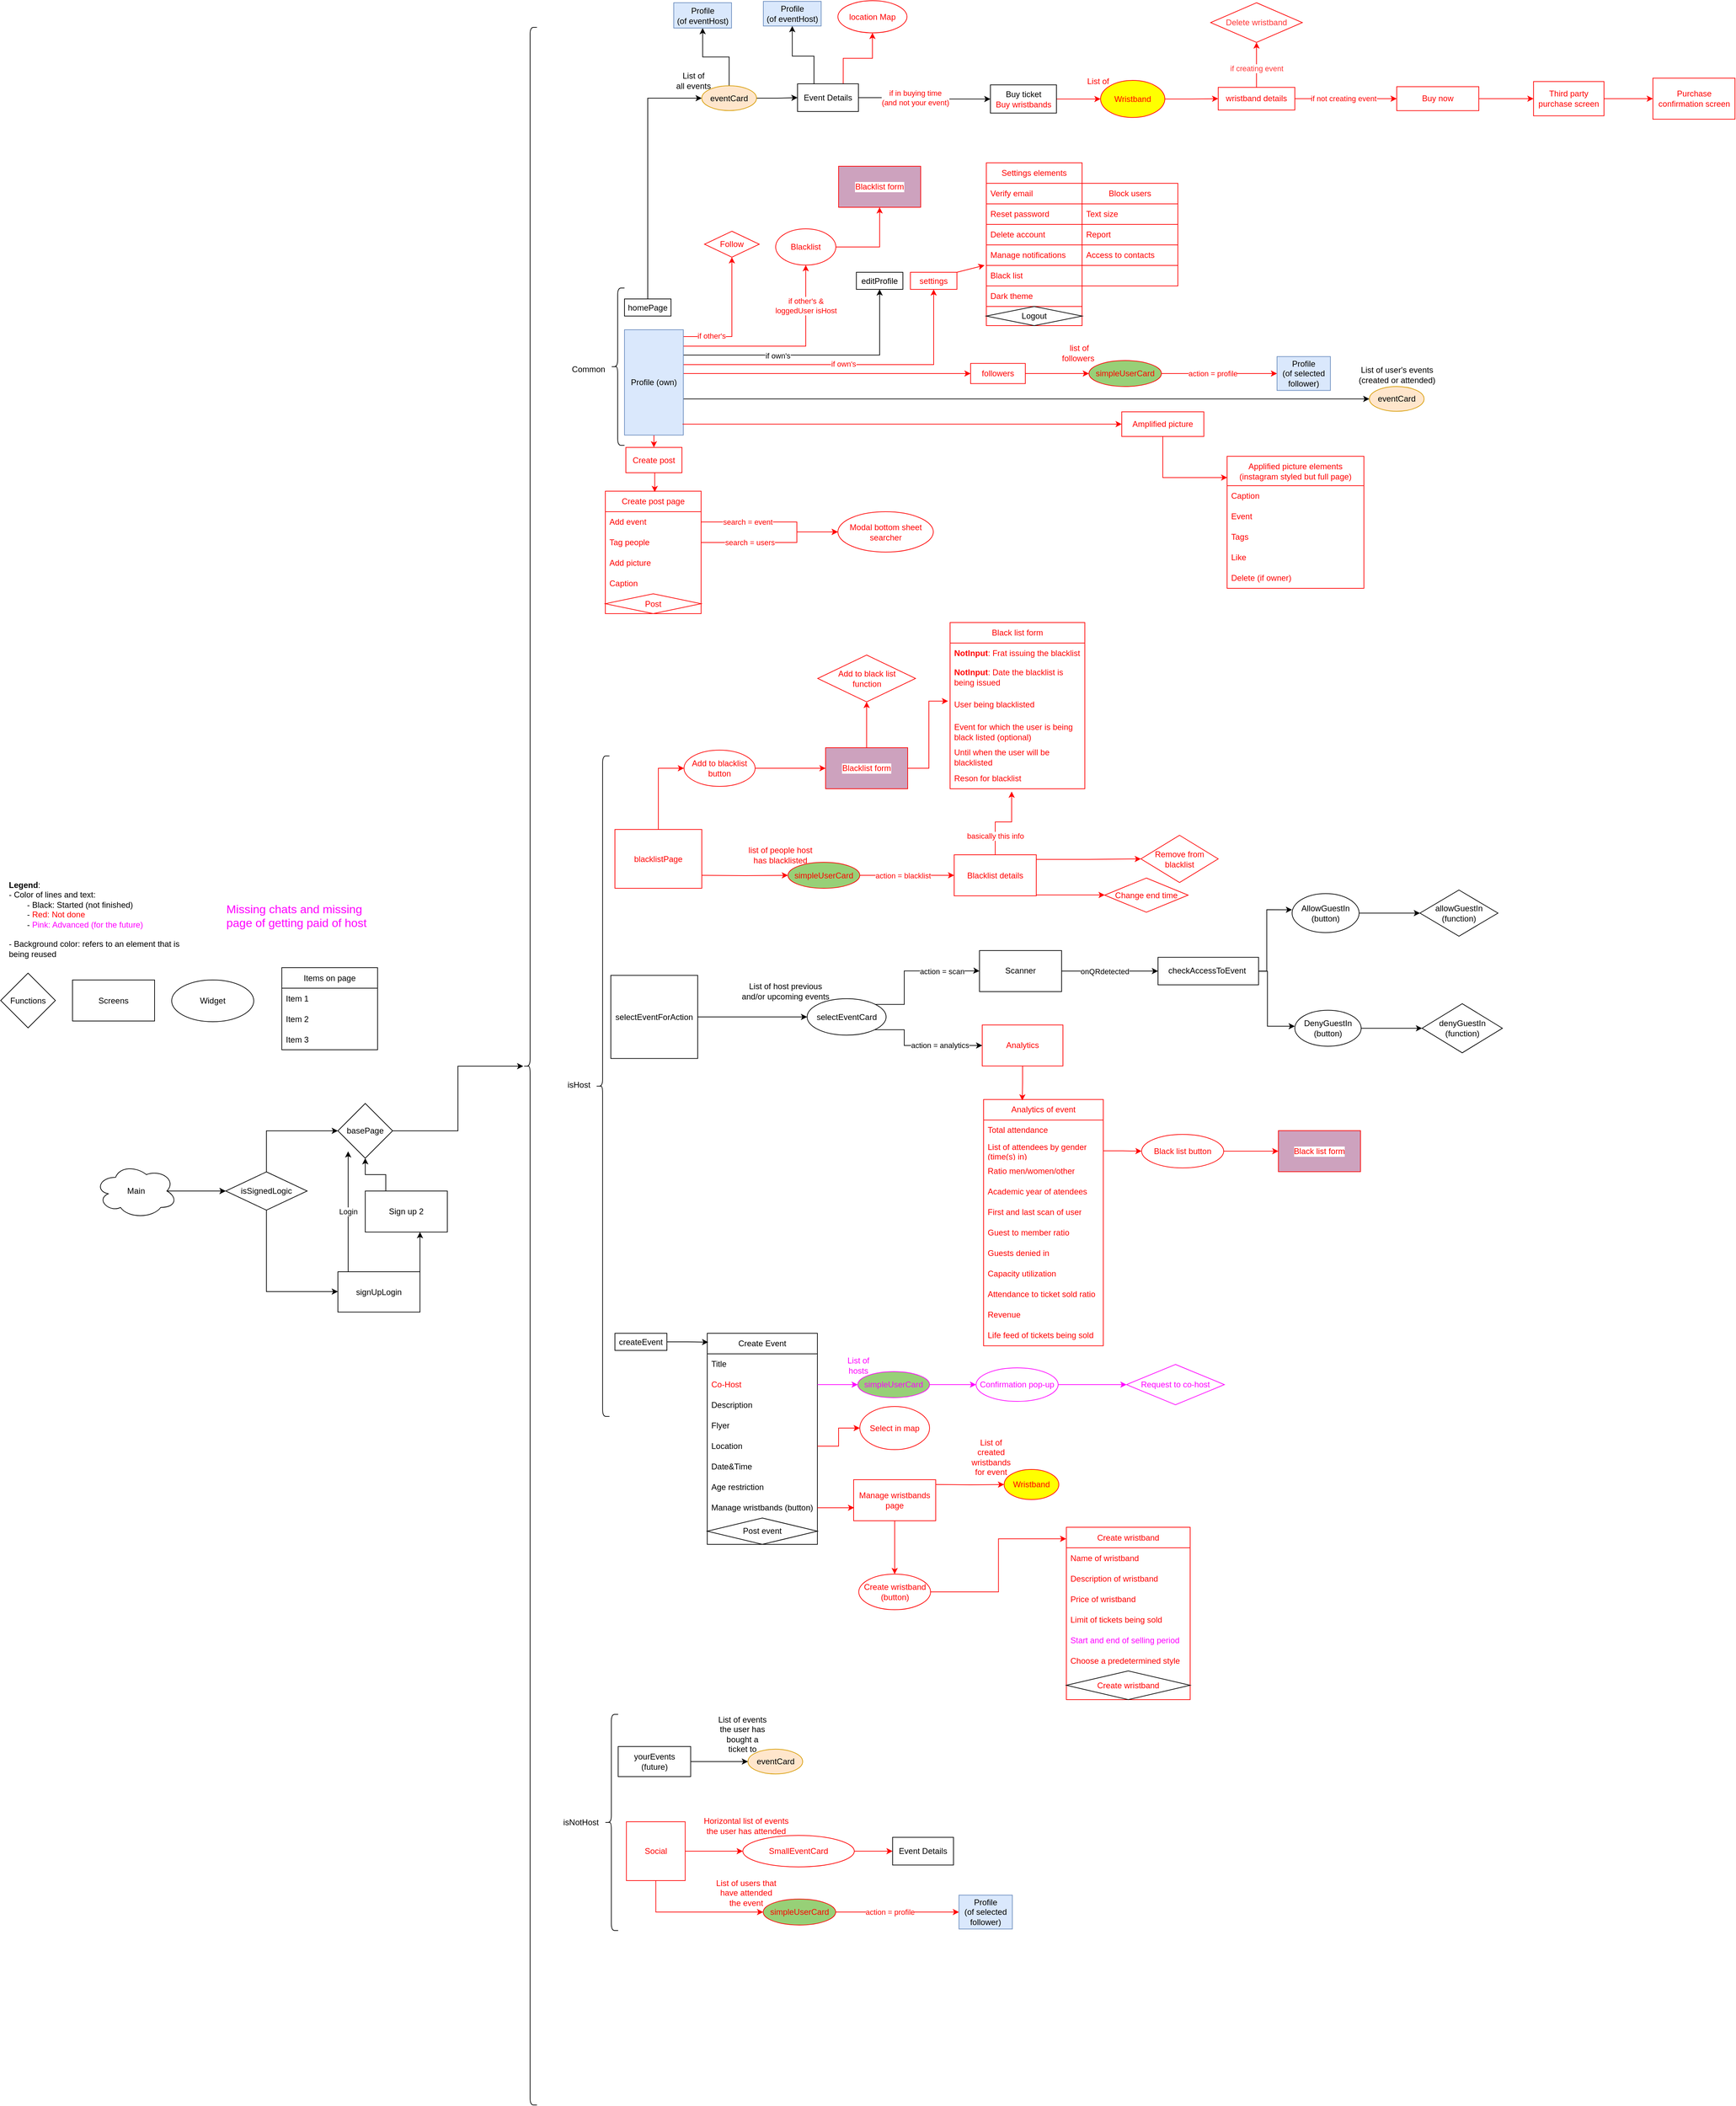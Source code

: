 <mxfile version="26.0.4">
  <diagram name="Page-1" id="FpZKjetpdCJ-AFjR0xAb">
    <mxGraphModel dx="1574" dy="1556" grid="0" gridSize="10" guides="1" tooltips="1" connect="1" arrows="1" fold="1" page="0" pageScale="1" pageWidth="850" pageHeight="1100" math="0" shadow="0">
      <root>
        <mxCell id="0" />
        <mxCell id="1" parent="0" />
        <mxCell id="Fg7xQOFJATX9pM12aSYz-3" style="edgeStyle=orthogonalEdgeStyle;rounded=0;orthogonalLoop=1;jettySize=auto;html=1;entryX=0;entryY=0.5;entryDx=0;entryDy=0;" parent="1" source="Fg7xQOFJATX9pM12aSYz-2" target="Fg7xQOFJATX9pM12aSYz-7" edge="1">
          <mxGeometry relative="1" as="geometry">
            <mxPoint x="137" y="1106" as="targetPoint" />
          </mxGeometry>
        </mxCell>
        <mxCell id="Fg7xQOFJATX9pM12aSYz-8" value="" style="edgeStyle=orthogonalEdgeStyle;rounded=0;orthogonalLoop=1;jettySize=auto;html=1;exitX=0.875;exitY=0.5;exitDx=0;exitDy=0;exitPerimeter=0;" parent="1" source="Fg7xQOFJATX9pM12aSYz-2" target="Fg7xQOFJATX9pM12aSYz-7" edge="1">
          <mxGeometry relative="1" as="geometry" />
        </mxCell>
        <mxCell id="Fg7xQOFJATX9pM12aSYz-2" value="Main" style="ellipse;shape=cloud;whiteSpace=wrap;html=1;" parent="1" vertex="1">
          <mxGeometry x="-45" y="1066" width="120" height="80" as="geometry" />
        </mxCell>
        <mxCell id="Fg7xQOFJATX9pM12aSYz-5" value="Functions" style="rhombus;whiteSpace=wrap;html=1;" parent="1" vertex="1">
          <mxGeometry x="-183" y="787.5" width="80" height="80" as="geometry" />
        </mxCell>
        <mxCell id="Fg7xQOFJATX9pM12aSYz-6" value="Screens" style="rounded=0;whiteSpace=wrap;html=1;" parent="1" vertex="1">
          <mxGeometry x="-78" y="797.5" width="120" height="60" as="geometry" />
        </mxCell>
        <mxCell id="Fg7xQOFJATX9pM12aSYz-10" value="" style="edgeStyle=orthogonalEdgeStyle;rounded=0;orthogonalLoop=1;jettySize=auto;html=1;" parent="1" source="Fg7xQOFJATX9pM12aSYz-7" target="Fg7xQOFJATX9pM12aSYz-9" edge="1">
          <mxGeometry relative="1" as="geometry">
            <Array as="points">
              <mxPoint x="206" y="1253" />
            </Array>
          </mxGeometry>
        </mxCell>
        <mxCell id="Fg7xQOFJATX9pM12aSYz-12" value="" style="edgeStyle=orthogonalEdgeStyle;rounded=0;orthogonalLoop=1;jettySize=auto;html=1;" parent="1" source="Fg7xQOFJATX9pM12aSYz-7" edge="1">
          <mxGeometry relative="1" as="geometry">
            <mxPoint x="310" y="1018" as="targetPoint" />
            <Array as="points">
              <mxPoint x="206" y="1018" />
            </Array>
          </mxGeometry>
        </mxCell>
        <mxCell id="Fg7xQOFJATX9pM12aSYz-7" value="isSignedLogic" style="rhombus;whiteSpace=wrap;html=1;" parent="1" vertex="1">
          <mxGeometry x="146" y="1078" width="119" height="56" as="geometry" />
        </mxCell>
        <mxCell id="Fg7xQOFJATX9pM12aSYz-17" value="Login" style="edgeStyle=orthogonalEdgeStyle;rounded=0;orthogonalLoop=1;jettySize=auto;html=1;exitX=0.5;exitY=0;exitDx=0;exitDy=0;entryX=0.5;entryY=1;entryDx=0;entryDy=0;" parent="1" edge="1">
          <mxGeometry relative="1" as="geometry">
            <mxPoint x="325" y="1224" as="sourcePoint" />
            <mxPoint x="325" y="1048" as="targetPoint" />
          </mxGeometry>
        </mxCell>
        <mxCell id="Fg7xQOFJATX9pM12aSYz-19" value="" style="edgeStyle=orthogonalEdgeStyle;rounded=0;orthogonalLoop=1;jettySize=auto;html=1;" parent="1" target="Fg7xQOFJATX9pM12aSYz-18" edge="1">
          <mxGeometry relative="1" as="geometry">
            <mxPoint x="429" y="1253.5" as="sourcePoint" />
            <mxPoint x="430" y="1167" as="targetPoint" />
            <Array as="points">
              <mxPoint x="430" y="1254" />
            </Array>
          </mxGeometry>
        </mxCell>
        <mxCell id="Fg7xQOFJATX9pM12aSYz-9" value="signUpLogin" style="whiteSpace=wrap;html=1;" parent="1" vertex="1">
          <mxGeometry x="310" y="1224" width="120" height="59" as="geometry" />
        </mxCell>
        <mxCell id="Fg7xQOFJATX9pM12aSYz-39" style="edgeStyle=orthogonalEdgeStyle;rounded=0;orthogonalLoop=1;jettySize=auto;html=1;exitX=0.25;exitY=0;exitDx=0;exitDy=0;" parent="1" source="Fg7xQOFJATX9pM12aSYz-18" target="Fg7xQOFJATX9pM12aSYz-37" edge="1">
          <mxGeometry relative="1" as="geometry" />
        </mxCell>
        <mxCell id="Fg7xQOFJATX9pM12aSYz-18" value="Sign up 2" style="whiteSpace=wrap;html=1;" parent="1" vertex="1">
          <mxGeometry x="350" y="1106" width="120" height="60" as="geometry" />
        </mxCell>
        <mxCell id="Fg7xQOFJATX9pM12aSYz-27" value="" style="shape=curlyBracket;whiteSpace=wrap;html=1;rounded=1;labelPosition=left;verticalLabelPosition=middle;align=right;verticalAlign=middle;" parent="1" vertex="1">
          <mxGeometry x="581" y="-595" width="20" height="3037" as="geometry" />
        </mxCell>
        <mxCell id="Fg7xQOFJATX9pM12aSYz-28" value="Common" style="text;html=1;align=center;verticalAlign=middle;resizable=0;points=[];autosize=1;strokeColor=none;fillColor=none;" parent="1" vertex="1">
          <mxGeometry x="642" y="-108" width="67" height="26" as="geometry" />
        </mxCell>
        <mxCell id="Fg7xQOFJATX9pM12aSYz-29" value="" style="shape=curlyBracket;whiteSpace=wrap;html=1;rounded=1;labelPosition=left;verticalLabelPosition=middle;align=right;verticalAlign=middle;" parent="1" vertex="1">
          <mxGeometry x="709" y="-214" width="20" height="230" as="geometry" />
        </mxCell>
        <mxCell id="Fg7xQOFJATX9pM12aSYz-82" style="edgeStyle=orthogonalEdgeStyle;rounded=0;orthogonalLoop=1;jettySize=auto;html=1;exitX=0.5;exitY=0;exitDx=0;exitDy=0;entryX=0;entryY=0.5;entryDx=0;entryDy=0;" parent="1" source="Fg7xQOFJATX9pM12aSYz-34" target="Fg7xQOFJATX9pM12aSYz-49" edge="1">
          <mxGeometry relative="1" as="geometry" />
        </mxCell>
        <mxCell id="Fg7xQOFJATX9pM12aSYz-34" value="homePage" style="whiteSpace=wrap;html=1;" parent="1" vertex="1">
          <mxGeometry x="729" y="-198" width="68" height="25" as="geometry" />
        </mxCell>
        <mxCell id="Fg7xQOFJATX9pM12aSYz-84" value="" style="edgeStyle=orthogonalEdgeStyle;rounded=0;orthogonalLoop=1;jettySize=auto;html=1;entryX=0.5;entryY=1;entryDx=0;entryDy=0;strokeColor=#FF0000;" parent="1" target="Fg7xQOFJATX9pM12aSYz-83" edge="1">
          <mxGeometry relative="1" as="geometry">
            <mxPoint x="815" y="-35.52" as="sourcePoint" />
            <mxPoint x="886" y="-56.995" as="targetPoint" />
            <Array as="points">
              <mxPoint x="815" y="-143" />
              <mxPoint x="886" y="-143" />
            </Array>
          </mxGeometry>
        </mxCell>
        <mxCell id="Fg7xQOFJATX9pM12aSYz-85" value="&lt;span style=&quot;color: rgb(255, 0, 0);&quot;&gt;if other&#39;s&lt;/span&gt;" style="edgeLabel;html=1;align=center;verticalAlign=middle;resizable=0;points=[];" parent="Fg7xQOFJATX9pM12aSYz-84" vertex="1" connectable="0">
          <mxGeometry x="-0.204" y="1" relative="1" as="geometry">
            <mxPoint x="31" as="offset" />
          </mxGeometry>
        </mxCell>
        <mxCell id="Fg7xQOFJATX9pM12aSYz-102" style="edgeStyle=orthogonalEdgeStyle;rounded=0;orthogonalLoop=1;jettySize=auto;html=1;exitX=1;exitY=0.25;exitDx=0;exitDy=0;entryX=0.5;entryY=1;entryDx=0;entryDy=0;" parent="1" source="Fg7xQOFJATX9pM12aSYz-35" target="Fg7xQOFJATX9pM12aSYz-86" edge="1">
          <mxGeometry relative="1" as="geometry">
            <Array as="points">
              <mxPoint x="815" y="-116" />
              <mxPoint x="1102" y="-116" />
            </Array>
          </mxGeometry>
        </mxCell>
        <mxCell id="Fg7xQOFJATX9pM12aSYz-103" value="if own&#39;s" style="edgeLabel;html=1;align=center;verticalAlign=middle;resizable=0;points=[];" parent="Fg7xQOFJATX9pM12aSYz-102" vertex="1" connectable="0">
          <mxGeometry x="-0.377" y="2" relative="1" as="geometry">
            <mxPoint x="19" y="3" as="offset" />
          </mxGeometry>
        </mxCell>
        <mxCell id="Fg7xQOFJATX9pM12aSYz-106" style="edgeStyle=orthogonalEdgeStyle;rounded=0;orthogonalLoop=1;jettySize=auto;html=1;exitX=1;exitY=0.5;exitDx=0;exitDy=0;entryX=0;entryY=0.5;entryDx=0;entryDy=0;strokeColor=#FF0000;" parent="1" source="Fg7xQOFJATX9pM12aSYz-35" target="Fg7xQOFJATX9pM12aSYz-101" edge="1">
          <mxGeometry relative="1" as="geometry">
            <Array as="points">
              <mxPoint x="815" y="-89" />
            </Array>
          </mxGeometry>
        </mxCell>
        <mxCell id="Fg7xQOFJATX9pM12aSYz-112" style="edgeStyle=orthogonalEdgeStyle;rounded=0;orthogonalLoop=1;jettySize=auto;html=1;exitX=1;exitY=0.75;exitDx=0;exitDy=0;entryX=0;entryY=0.5;entryDx=0;entryDy=0;" parent="1" source="Fg7xQOFJATX9pM12aSYz-35" target="Fg7xQOFJATX9pM12aSYz-91" edge="1">
          <mxGeometry relative="1" as="geometry">
            <Array as="points">
              <mxPoint x="815" y="-52" />
            </Array>
          </mxGeometry>
        </mxCell>
        <mxCell id="Fg7xQOFJATX9pM12aSYz-115" style="edgeStyle=orthogonalEdgeStyle;rounded=0;orthogonalLoop=1;jettySize=auto;html=1;exitX=1;exitY=0.25;exitDx=0;exitDy=0;entryX=0.5;entryY=1;entryDx=0;entryDy=0;strokeColor=#FF0000;fontColor=#FF0000;" parent="1" target="Fg7xQOFJATX9pM12aSYz-113" edge="1">
          <mxGeometry relative="1" as="geometry">
            <mxPoint x="815" y="-116" as="sourcePoint" />
            <mxPoint x="1070" y="-200" as="targetPoint" />
            <Array as="points">
              <mxPoint x="815" y="-102" />
              <mxPoint x="1181" y="-102" />
            </Array>
          </mxGeometry>
        </mxCell>
        <mxCell id="Fg7xQOFJATX9pM12aSYz-116" value="&lt;span style=&quot;color: rgb(255, 0, 0);&quot;&gt;if own&#39;s&lt;/span&gt;" style="edgeLabel;html=1;align=center;verticalAlign=middle;resizable=0;points=[];" parent="Fg7xQOFJATX9pM12aSYz-115" vertex="1" connectable="0">
          <mxGeometry x="0.012" y="-1" relative="1" as="geometry">
            <mxPoint y="-2" as="offset" />
          </mxGeometry>
        </mxCell>
        <mxCell id="zVWvyCh1IwH-hkvZZhtE-74" style="edgeStyle=orthogonalEdgeStyle;rounded=0;orthogonalLoop=1;jettySize=auto;html=1;exitX=1;exitY=0.25;exitDx=0;exitDy=0;entryX=0.5;entryY=1;entryDx=0;entryDy=0;strokeColor=#FF0000;" parent="1" source="Fg7xQOFJATX9pM12aSYz-35" target="zVWvyCh1IwH-hkvZZhtE-73" edge="1">
          <mxGeometry relative="1" as="geometry">
            <Array as="points">
              <mxPoint x="815" y="-129" />
              <mxPoint x="994" y="-129" />
            </Array>
          </mxGeometry>
        </mxCell>
        <mxCell id="zVWvyCh1IwH-hkvZZhtE-75" value="if other&#39;s &amp;amp;&lt;div&gt;loggedUser isHost&lt;/div&gt;" style="edgeLabel;html=1;align=center;verticalAlign=middle;resizable=0;points=[];fontColor=#FF0000;" parent="zVWvyCh1IwH-hkvZZhtE-74" vertex="1" connectable="0">
          <mxGeometry x="0.546" relative="1" as="geometry">
            <mxPoint y="-12" as="offset" />
          </mxGeometry>
        </mxCell>
        <mxCell id="ZIhOdMBr0xCIAdMKxZGc-16" style="edgeStyle=orthogonalEdgeStyle;rounded=0;orthogonalLoop=1;jettySize=auto;html=1;exitX=0.5;exitY=1;exitDx=0;exitDy=0;entryX=0.5;entryY=0;entryDx=0;entryDy=0;strokeColor=#FF0000;" edge="1" parent="1" source="Fg7xQOFJATX9pM12aSYz-35" target="ZIhOdMBr0xCIAdMKxZGc-15">
          <mxGeometry relative="1" as="geometry" />
        </mxCell>
        <mxCell id="Fg7xQOFJATX9pM12aSYz-35" value="Profile (own)" style="whiteSpace=wrap;html=1;fillColor=#dae8fc;strokeColor=#6c8ebf;" parent="1" vertex="1">
          <mxGeometry x="729" y="-153" width="86" height="154" as="geometry" />
        </mxCell>
        <mxCell id="kimw8rgIVEwlr4Ktqzji-2" value="" style="edgeStyle=orthogonalEdgeStyle;rounded=0;orthogonalLoop=1;jettySize=auto;html=1;strokeColor=#FF0000;" parent="1" source="Fg7xQOFJATX9pM12aSYz-36" target="kimw8rgIVEwlr4Ktqzji-1" edge="1">
          <mxGeometry relative="1" as="geometry" />
        </mxCell>
        <mxCell id="kimw8rgIVEwlr4Ktqzji-7" style="edgeStyle=orthogonalEdgeStyle;rounded=0;orthogonalLoop=1;jettySize=auto;html=1;exitX=0.5;exitY=1;exitDx=0;exitDy=0;entryX=0;entryY=0.5;entryDx=0;entryDy=0;strokeColor=#FF0000;" parent="1" source="Fg7xQOFJATX9pM12aSYz-36" target="kimw8rgIVEwlr4Ktqzji-6" edge="1">
          <mxGeometry relative="1" as="geometry" />
        </mxCell>
        <mxCell id="Fg7xQOFJATX9pM12aSYz-36" value="Social" style="whiteSpace=wrap;html=1;strokeColor=#FF0000;fontColor=#FF0000;" parent="1" vertex="1">
          <mxGeometry x="731.75" y="2028" width="86" height="86" as="geometry" />
        </mxCell>
        <mxCell id="lHXLa5IbPs3UxYePCbIo-11" style="edgeStyle=orthogonalEdgeStyle;rounded=0;orthogonalLoop=1;jettySize=auto;html=1;exitX=1;exitY=0.5;exitDx=0;exitDy=0;" parent="1" source="Fg7xQOFJATX9pM12aSYz-37" target="Fg7xQOFJATX9pM12aSYz-27" edge="1">
          <mxGeometry relative="1" as="geometry" />
        </mxCell>
        <mxCell id="Fg7xQOFJATX9pM12aSYz-37" value="basePage" style="rhombus;whiteSpace=wrap;html=1;" parent="1" vertex="1">
          <mxGeometry x="310" y="978" width="80" height="80" as="geometry" />
        </mxCell>
        <mxCell id="Fg7xQOFJATX9pM12aSYz-41" value="isHost" style="text;html=1;align=center;verticalAlign=middle;resizable=0;points=[];autosize=1;strokeColor=none;fillColor=none;" parent="1" vertex="1">
          <mxGeometry x="636" y="937.75" width="51" height="26" as="geometry" />
        </mxCell>
        <mxCell id="Fg7xQOFJATX9pM12aSYz-42" value="" style="shape=curlyBracket;whiteSpace=wrap;html=1;rounded=1;labelPosition=left;verticalLabelPosition=middle;align=right;verticalAlign=middle;" parent="1" vertex="1">
          <mxGeometry x="687" y="470" width="20" height="965.5" as="geometry" />
        </mxCell>
        <mxCell id="Fg7xQOFJATX9pM12aSYz-43" value="createEvent" style="whiteSpace=wrap;html=1;" parent="1" vertex="1">
          <mxGeometry x="715" y="1314" width="76" height="25" as="geometry" />
        </mxCell>
        <mxCell id="zVWvyCh1IwH-hkvZZhtE-9" value="" style="edgeStyle=orthogonalEdgeStyle;rounded=0;orthogonalLoop=1;jettySize=auto;html=1;" parent="1" source="Fg7xQOFJATX9pM12aSYz-44" target="zVWvyCh1IwH-hkvZZhtE-8" edge="1">
          <mxGeometry relative="1" as="geometry" />
        </mxCell>
        <mxCell id="Fg7xQOFJATX9pM12aSYz-44" value="selectEventForAction" style="whiteSpace=wrap;html=1;" parent="1" vertex="1">
          <mxGeometry x="709" y="790.75" width="127" height="121.5" as="geometry" />
        </mxCell>
        <mxCell id="Fg7xQOFJATX9pM12aSYz-48" value="Widget" style="ellipse;whiteSpace=wrap;html=1;" parent="1" vertex="1">
          <mxGeometry x="67" y="797.5" width="120" height="61" as="geometry" />
        </mxCell>
        <mxCell id="Fg7xQOFJATX9pM12aSYz-52" value="" style="edgeStyle=orthogonalEdgeStyle;rounded=0;orthogonalLoop=1;jettySize=auto;html=1;" parent="1" source="Fg7xQOFJATX9pM12aSYz-49" target="Fg7xQOFJATX9pM12aSYz-51" edge="1">
          <mxGeometry relative="1" as="geometry" />
        </mxCell>
        <mxCell id="Fg7xQOFJATX9pM12aSYz-74" style="edgeStyle=orthogonalEdgeStyle;rounded=0;orthogonalLoop=1;jettySize=auto;html=1;exitX=0.5;exitY=0;exitDx=0;exitDy=0;entryX=0.5;entryY=0;entryDx=0;entryDy=0;" parent="1" source="Fg7xQOFJATX9pM12aSYz-49" target="Fg7xQOFJATX9pM12aSYz-72" edge="1">
          <mxGeometry relative="1" as="geometry" />
        </mxCell>
        <mxCell id="Fg7xQOFJATX9pM12aSYz-49" value="eventCard" style="ellipse;whiteSpace=wrap;html=1;fillColor=#ffe6cc;strokeColor=#d79b00;" parent="1" vertex="1">
          <mxGeometry x="842" y="-509.62" width="80" height="36.25" as="geometry" />
        </mxCell>
        <mxCell id="Fg7xQOFJATX9pM12aSYz-54" value="" style="edgeStyle=orthogonalEdgeStyle;rounded=0;orthogonalLoop=1;jettySize=auto;html=1;" parent="1" source="Fg7xQOFJATX9pM12aSYz-51" target="Fg7xQOFJATX9pM12aSYz-53" edge="1">
          <mxGeometry relative="1" as="geometry" />
        </mxCell>
        <mxCell id="Fg7xQOFJATX9pM12aSYz-105" value="if in buying time&lt;div&gt;(and not your event)&lt;/div&gt;" style="edgeLabel;html=1;align=center;verticalAlign=middle;resizable=0;points=[];fontColor=#FF0000;" parent="Fg7xQOFJATX9pM12aSYz-54" vertex="1" connectable="0">
          <mxGeometry x="-0.418" relative="1" as="geometry">
            <mxPoint x="26" as="offset" />
          </mxGeometry>
        </mxCell>
        <mxCell id="Fg7xQOFJATX9pM12aSYz-77" style="edgeStyle=orthogonalEdgeStyle;rounded=0;orthogonalLoop=1;jettySize=auto;html=1;exitX=0.5;exitY=0;exitDx=0;exitDy=0;entryX=0.5;entryY=0;entryDx=0;entryDy=0;" parent="1" target="Fg7xQOFJATX9pM12aSYz-81" edge="1">
          <mxGeometry relative="1" as="geometry">
            <mxPoint x="1027.01" y="-512.5" as="sourcePoint" />
            <mxPoint x="973.01" y="-594" as="targetPoint" />
            <Array as="points">
              <mxPoint x="1006" y="-512" />
              <mxPoint x="1006" y="-553" />
              <mxPoint x="974" y="-553" />
            </Array>
          </mxGeometry>
        </mxCell>
        <mxCell id="Fg7xQOFJATX9pM12aSYz-80" style="edgeStyle=orthogonalEdgeStyle;rounded=0;orthogonalLoop=1;jettySize=auto;html=1;exitX=0.75;exitY=0;exitDx=0;exitDy=0;entryX=0.5;entryY=1;entryDx=0;entryDy=0;fontColor=#FF0000;strokeColor=#FF0000;" parent="1" source="Fg7xQOFJATX9pM12aSYz-51" target="Fg7xQOFJATX9pM12aSYz-79" edge="1">
          <mxGeometry relative="1" as="geometry" />
        </mxCell>
        <mxCell id="Fg7xQOFJATX9pM12aSYz-51" value="Event Details" style="whiteSpace=wrap;html=1;" parent="1" vertex="1">
          <mxGeometry x="982" y="-512.5" width="89" height="40.5" as="geometry" />
        </mxCell>
        <mxCell id="Fg7xQOFJATX9pM12aSYz-56" value="" style="edgeStyle=orthogonalEdgeStyle;rounded=0;orthogonalLoop=1;jettySize=auto;html=1;entryX=0;entryY=0.5;entryDx=0;entryDy=0;strokeColor=#FF0000;" parent="1" source="Fg7xQOFJATX9pM12aSYz-53" target="Fg7xQOFJATX9pM12aSYz-58" edge="1">
          <mxGeometry relative="1" as="geometry">
            <mxPoint x="1430" y="-490.315" as="targetPoint" />
          </mxGeometry>
        </mxCell>
        <mxCell id="Fg7xQOFJATX9pM12aSYz-53" value="Buy ticket&lt;div&gt;&lt;span style=&quot;color: rgb(255, 0, 0);&quot;&gt;Buy wristbands&lt;/span&gt;&lt;/div&gt;" style="whiteSpace=wrap;html=1;" parent="1" vertex="1">
          <mxGeometry x="1264" y="-510.94" width="96.5" height="41.25" as="geometry" />
        </mxCell>
        <mxCell id="Fg7xQOFJATX9pM12aSYz-60" value="" style="edgeStyle=orthogonalEdgeStyle;rounded=0;orthogonalLoop=1;jettySize=auto;html=1;entryX=0;entryY=0.5;entryDx=0;entryDy=0;strokeColor=#FF0000;" parent="1" source="Fg7xQOFJATX9pM12aSYz-58" target="Fg7xQOFJATX9pM12aSYz-61" edge="1">
          <mxGeometry relative="1" as="geometry">
            <mxPoint x="1586" y="-490.276" as="targetPoint" />
          </mxGeometry>
        </mxCell>
        <mxCell id="Fg7xQOFJATX9pM12aSYz-58" value="&lt;span style=&quot;color: rgb(255, 0, 0);&quot;&gt;Wristband&lt;/span&gt;" style="ellipse;whiteSpace=wrap;html=1;strokeColor=#FF0000;fillColor=#FFFF00;" parent="1" vertex="1">
          <mxGeometry x="1425" y="-517.44" width="94" height="54.25" as="geometry" />
        </mxCell>
        <mxCell id="Fg7xQOFJATX9pM12aSYz-63" value="" style="edgeStyle=orthogonalEdgeStyle;rounded=0;orthogonalLoop=1;jettySize=auto;html=1;fontColor=#FF0000;strokeColor=#FF0000;" parent="1" source="Fg7xQOFJATX9pM12aSYz-61" target="Fg7xQOFJATX9pM12aSYz-62" edge="1">
          <mxGeometry relative="1" as="geometry" />
        </mxCell>
        <mxCell id="zVWvyCh1IwH-hkvZZhtE-145" value="if not creating event" style="edgeLabel;html=1;align=center;verticalAlign=middle;resizable=0;points=[];fontColor=#FF0000;" parent="Fg7xQOFJATX9pM12aSYz-63" vertex="1" connectable="0">
          <mxGeometry x="-0.196" y="1" relative="1" as="geometry">
            <mxPoint x="11" as="offset" />
          </mxGeometry>
        </mxCell>
        <mxCell id="zVWvyCh1IwH-hkvZZhtE-147" style="edgeStyle=orthogonalEdgeStyle;rounded=0;orthogonalLoop=1;jettySize=auto;html=1;exitX=0.5;exitY=0;exitDx=0;exitDy=0;entryX=0.5;entryY=1;entryDx=0;entryDy=0;fontColor=#FF3333;strokeColor=#FF0000;" parent="1" source="Fg7xQOFJATX9pM12aSYz-61" target="zVWvyCh1IwH-hkvZZhtE-146" edge="1">
          <mxGeometry relative="1" as="geometry" />
        </mxCell>
        <mxCell id="zVWvyCh1IwH-hkvZZhtE-148" value="if creating event" style="edgeLabel;html=1;align=center;verticalAlign=middle;resizable=0;points=[];fontColor=#FF3333;" parent="zVWvyCh1IwH-hkvZZhtE-147" vertex="1" connectable="0">
          <mxGeometry x="-0.141" relative="1" as="geometry">
            <mxPoint as="offset" />
          </mxGeometry>
        </mxCell>
        <mxCell id="Fg7xQOFJATX9pM12aSYz-61" value="&lt;span style=&quot;color: rgb(255, 0, 0);&quot;&gt;wristband details&lt;/span&gt;" style="whiteSpace=wrap;html=1;strokeColor=#FF0000;" parent="1" vertex="1">
          <mxGeometry x="1597" y="-507.31" width="112" height="33.12" as="geometry" />
        </mxCell>
        <mxCell id="Fg7xQOFJATX9pM12aSYz-67" value="" style="edgeStyle=orthogonalEdgeStyle;rounded=0;orthogonalLoop=1;jettySize=auto;html=1;fontColor=#FF0000;strokeColor=#FF0000;" parent="1" source="Fg7xQOFJATX9pM12aSYz-62" target="Fg7xQOFJATX9pM12aSYz-66" edge="1">
          <mxGeometry relative="1" as="geometry" />
        </mxCell>
        <mxCell id="Fg7xQOFJATX9pM12aSYz-62" value="&lt;span style=&quot;&quot;&gt;Buy now&lt;/span&gt;" style="whiteSpace=wrap;html=1;strokeColor=#FF0000;fontColor=#FF0000;" parent="1" vertex="1">
          <mxGeometry x="1858" y="-508.28" width="120" height="35.06" as="geometry" />
        </mxCell>
        <mxCell id="Fg7xQOFJATX9pM12aSYz-64" value="List of" style="text;html=1;align=center;verticalAlign=middle;resizable=0;points=[];autosize=1;strokeColor=none;fillColor=none;fontColor=#FF0000;" parent="1" vertex="1">
          <mxGeometry x="1396" y="-529" width="50" height="26" as="geometry" />
        </mxCell>
        <mxCell id="Fg7xQOFJATX9pM12aSYz-69" value="" style="edgeStyle=orthogonalEdgeStyle;rounded=0;orthogonalLoop=1;jettySize=auto;html=1;strokeColor=#FF0000;" parent="1" source="Fg7xQOFJATX9pM12aSYz-66" target="Fg7xQOFJATX9pM12aSYz-68" edge="1">
          <mxGeometry relative="1" as="geometry" />
        </mxCell>
        <mxCell id="Fg7xQOFJATX9pM12aSYz-66" value="&lt;span style=&quot;color: rgb(255, 0, 0);&quot;&gt;Third party purchase screen&lt;/span&gt;" style="whiteSpace=wrap;html=1;strokeColor=#FF0000;" parent="1" vertex="1">
          <mxGeometry x="2058" y="-515.78" width="103" height="50.06" as="geometry" />
        </mxCell>
        <mxCell id="Fg7xQOFJATX9pM12aSYz-68" value="Purchase confirmation screen" style="whiteSpace=wrap;html=1;strokeColor=#FF0000;labelBackgroundColor=default;fontColor=#FF0000;" parent="1" vertex="1">
          <mxGeometry x="2232.5" y="-520.75" width="120" height="60" as="geometry" />
        </mxCell>
        <mxCell id="Fg7xQOFJATX9pM12aSYz-72" value="Profile&lt;div&gt;(of eventHost)&lt;/div&gt;" style="whiteSpace=wrap;html=1;fillColor=#dae8fc;strokeColor=#6c8ebf;direction=west;" parent="1" vertex="1">
          <mxGeometry x="801" y="-631" width="84.5" height="37" as="geometry" />
        </mxCell>
        <mxCell id="Fg7xQOFJATX9pM12aSYz-79" value="location Map" style="ellipse;whiteSpace=wrap;html=1;strokeColor=#FF0000;fontColor=#FF0000;" parent="1" vertex="1">
          <mxGeometry x="1041" y="-634" width="101" height="47" as="geometry" />
        </mxCell>
        <mxCell id="Fg7xQOFJATX9pM12aSYz-81" value="Profile&lt;div&gt;(of eventHost)&lt;/div&gt;" style="whiteSpace=wrap;html=1;fillColor=#dae8fc;strokeColor=#6c8ebf;direction=west;" parent="1" vertex="1">
          <mxGeometry x="932" y="-633" width="84.5" height="36" as="geometry" />
        </mxCell>
        <mxCell id="Fg7xQOFJATX9pM12aSYz-83" value="&lt;span style=&quot;color: rgb(255, 0, 0);&quot;&gt;Follow&lt;/span&gt;" style="rhombus;whiteSpace=wrap;html=1;strokeColor=#FF0000;" parent="1" vertex="1">
          <mxGeometry x="846" y="-297" width="80" height="38" as="geometry" />
        </mxCell>
        <mxCell id="Fg7xQOFJATX9pM12aSYz-86" value="editProfile" style="whiteSpace=wrap;html=1;" parent="1" vertex="1">
          <mxGeometry x="1068" y="-237" width="68" height="25" as="geometry" />
        </mxCell>
        <mxCell id="Fg7xQOFJATX9pM12aSYz-91" value="eventCard" style="ellipse;whiteSpace=wrap;html=1;fillColor=#ffe6cc;strokeColor=#d79b00;" parent="1" vertex="1">
          <mxGeometry x="1818" y="-70" width="80" height="36.25" as="geometry" />
        </mxCell>
        <mxCell id="Fg7xQOFJATX9pM12aSYz-95" value="List of user&#39;s events (created or attended)" style="text;html=1;align=center;verticalAlign=middle;whiteSpace=wrap;rounded=0;" parent="1" vertex="1">
          <mxGeometry x="1796.5" y="-113.75" width="123" height="54" as="geometry" />
        </mxCell>
        <mxCell id="Fg7xQOFJATX9pM12aSYz-96" value="&lt;span style=&quot;white-space: nowrap;&quot;&gt;List of&lt;/span&gt;&lt;div&gt;&lt;span style=&quot;white-space: nowrap;&quot;&gt;all events&lt;/span&gt;&lt;/div&gt;" style="text;html=1;align=center;verticalAlign=middle;whiteSpace=wrap;rounded=0;" parent="1" vertex="1">
          <mxGeometry x="801" y="-535" width="58" height="35" as="geometry" />
        </mxCell>
        <mxCell id="Fg7xQOFJATX9pM12aSYz-108" value="" style="edgeStyle=orthogonalEdgeStyle;rounded=0;orthogonalLoop=1;jettySize=auto;html=1;strokeColor=#FF0000;" parent="1" source="Fg7xQOFJATX9pM12aSYz-101" target="Fg7xQOFJATX9pM12aSYz-107" edge="1">
          <mxGeometry relative="1" as="geometry" />
        </mxCell>
        <mxCell id="Fg7xQOFJATX9pM12aSYz-101" value="&lt;span style=&quot;color: rgb(255, 0, 0);&quot;&gt;followers&lt;/span&gt;" style="rounded=0;whiteSpace=wrap;html=1;strokeColor=#FF0000;" parent="1" vertex="1">
          <mxGeometry x="1235" y="-103.75" width="80" height="29.5" as="geometry" />
        </mxCell>
        <mxCell id="Fg7xQOFJATX9pM12aSYz-110" value="" style="edgeStyle=orthogonalEdgeStyle;rounded=0;orthogonalLoop=1;jettySize=auto;html=1;entryX=1;entryY=0.5;entryDx=0;entryDy=0;strokeColor=#FF0000;" parent="1" source="Fg7xQOFJATX9pM12aSYz-107" target="Fg7xQOFJATX9pM12aSYz-111" edge="1">
          <mxGeometry relative="1" as="geometry">
            <mxPoint x="1698" y="-90.38" as="targetPoint" />
          </mxGeometry>
        </mxCell>
        <mxCell id="kimw8rgIVEwlr4Ktqzji-10" value="&lt;span style=&quot;caret-color: rgb(255, 0, 0); color: rgb(255, 0, 0);&quot;&gt;action = profile&lt;/span&gt;" style="edgeLabel;html=1;align=center;verticalAlign=middle;resizable=0;points=[];" parent="Fg7xQOFJATX9pM12aSYz-110" vertex="1" connectable="0">
          <mxGeometry x="-0.278" relative="1" as="geometry">
            <mxPoint x="14" as="offset" />
          </mxGeometry>
        </mxCell>
        <mxCell id="Fg7xQOFJATX9pM12aSYz-107" value="&lt;span style=&quot;color: rgb(255, 0, 0);&quot;&gt;simpleUserCard&lt;/span&gt;" style="ellipse;whiteSpace=wrap;html=1;strokeColor=#FF0000;rounded=0;fillColor=#97D077;" parent="1" vertex="1">
          <mxGeometry x="1408" y="-108" width="106" height="38" as="geometry" />
        </mxCell>
        <mxCell id="Fg7xQOFJATX9pM12aSYz-111" value="Profile&lt;div&gt;(of selected follower)&lt;/div&gt;" style="whiteSpace=wrap;html=1;fillColor=#dae8fc;strokeColor=#6c8ebf;direction=west;" parent="1" vertex="1">
          <mxGeometry x="1683" y="-113.75" width="78" height="49.5" as="geometry" />
        </mxCell>
        <mxCell id="Fg7xQOFJATX9pM12aSYz-113" value="&lt;span style=&quot;color: rgb(255, 0, 0);&quot;&gt;settings&lt;/span&gt;" style="whiteSpace=wrap;html=1;strokeColor=#FF0000;" parent="1" vertex="1">
          <mxGeometry x="1147" y="-237" width="68" height="25" as="geometry" />
        </mxCell>
        <mxCell id="Fg7xQOFJATX9pM12aSYz-119" value="Settings elements" style="swimlane;fontStyle=0;childLayout=stackLayout;horizontal=1;startSize=30;horizontalStack=0;resizeParent=1;resizeParentMax=0;resizeLast=0;collapsible=1;marginBottom=0;whiteSpace=wrap;html=1;fontColor=#FF0000;strokeColor=#FF0000;" parent="1" vertex="1">
          <mxGeometry x="1258" y="-397" width="140" height="238" as="geometry" />
        </mxCell>
        <mxCell id="Fg7xQOFJATX9pM12aSYz-120" value="Verify email" style="text;strokeColor=#FF0000;fillColor=none;align=left;verticalAlign=middle;spacingLeft=4;spacingRight=4;overflow=hidden;points=[[0,0.5],[1,0.5]];portConstraint=eastwest;rotatable=0;whiteSpace=wrap;html=1;fontColor=#FF0000;" parent="Fg7xQOFJATX9pM12aSYz-119" vertex="1">
          <mxGeometry y="30" width="140" height="30" as="geometry" />
        </mxCell>
        <mxCell id="Fg7xQOFJATX9pM12aSYz-121" value="Reset password" style="text;strokeColor=#FF0000;fillColor=none;align=left;verticalAlign=middle;spacingLeft=4;spacingRight=4;overflow=hidden;points=[[0,0.5],[1,0.5]];portConstraint=eastwest;rotatable=0;whiteSpace=wrap;html=1;fontColor=#FF0000;" parent="Fg7xQOFJATX9pM12aSYz-119" vertex="1">
          <mxGeometry y="60" width="140" height="30" as="geometry" />
        </mxCell>
        <mxCell id="Fg7xQOFJATX9pM12aSYz-122" value="Delete account" style="text;strokeColor=#FF0000;fillColor=none;align=left;verticalAlign=middle;spacingLeft=4;spacingRight=4;overflow=hidden;points=[[0,0.5],[1,0.5]];portConstraint=eastwest;rotatable=0;whiteSpace=wrap;html=1;fontColor=#FF0000;" parent="Fg7xQOFJATX9pM12aSYz-119" vertex="1">
          <mxGeometry y="90" width="140" height="30" as="geometry" />
        </mxCell>
        <mxCell id="Fg7xQOFJATX9pM12aSYz-123" value="Manage notifications" style="text;strokeColor=#FF0000;fillColor=none;align=left;verticalAlign=middle;spacingLeft=4;spacingRight=4;overflow=hidden;points=[[0,0.5],[1,0.5]];portConstraint=eastwest;rotatable=0;whiteSpace=wrap;html=1;fontColor=#FF0000;" parent="Fg7xQOFJATX9pM12aSYz-119" vertex="1">
          <mxGeometry y="120" width="140" height="30" as="geometry" />
        </mxCell>
        <mxCell id="Fg7xQOFJATX9pM12aSYz-126" value="Black list" style="text;strokeColor=#FF0000;fillColor=none;align=left;verticalAlign=middle;spacingLeft=4;spacingRight=4;overflow=hidden;points=[[0,0.5],[1,0.5]];portConstraint=eastwest;rotatable=0;whiteSpace=wrap;html=1;fontColor=#FF0000;" parent="Fg7xQOFJATX9pM12aSYz-119" vertex="1">
          <mxGeometry y="150" width="140" height="30" as="geometry" />
        </mxCell>
        <mxCell id="Fg7xQOFJATX9pM12aSYz-127" value="Dark theme" style="text;strokeColor=#FF0000;fillColor=none;align=left;verticalAlign=middle;spacingLeft=4;spacingRight=4;overflow=hidden;points=[[0,0.5],[1,0.5]];portConstraint=eastwest;rotatable=0;whiteSpace=wrap;html=1;fontColor=#FF0000;" parent="Fg7xQOFJATX9pM12aSYz-119" vertex="1">
          <mxGeometry y="180" width="140" height="30" as="geometry" />
        </mxCell>
        <mxCell id="Fg7xQOFJATX9pM12aSYz-99" value="&lt;span style=&quot;color: rgb(0, 0, 0);&quot;&gt;Logout&lt;/span&gt;" style="rhombus;whiteSpace=wrap;html=1;fontColor=#FF0000;strokeColor=#000000;" parent="Fg7xQOFJATX9pM12aSYz-119" vertex="1">
          <mxGeometry y="210" width="140" height="28" as="geometry" />
        </mxCell>
        <mxCell id="Fg7xQOFJATX9pM12aSYz-125" value="" style="endArrow=classic;html=1;rounded=0;entryX=-0.019;entryY=0.993;entryDx=0;entryDy=0;entryPerimeter=0;fontColor=#FF0000;strokeColor=#FF0000;" parent="1" target="Fg7xQOFJATX9pM12aSYz-123" edge="1">
          <mxGeometry width="50" height="50" relative="1" as="geometry">
            <mxPoint x="1215" y="-237" as="sourcePoint" />
            <mxPoint x="1265" y="-287" as="targetPoint" />
          </mxGeometry>
        </mxCell>
        <mxCell id="Fg7xQOFJATX9pM12aSYz-128" value="Block users" style="swimlane;fontStyle=0;childLayout=stackLayout;horizontal=1;startSize=30;horizontalStack=0;resizeParent=1;resizeParentMax=0;resizeLast=0;collapsible=1;marginBottom=0;whiteSpace=wrap;html=1;fontColor=#FF0000;strokeColor=#FF0000;" parent="1" vertex="1">
          <mxGeometry x="1398" y="-367" width="140" height="150" as="geometry">
            <mxRectangle x="1222" y="-175" width="130" height="30" as="alternateBounds" />
          </mxGeometry>
        </mxCell>
        <mxCell id="Fg7xQOFJATX9pM12aSYz-129" value="Text size" style="text;strokeColor=#FF0000;fillColor=none;align=left;verticalAlign=middle;spacingLeft=4;spacingRight=4;overflow=hidden;points=[[0,0.5],[1,0.5]];portConstraint=eastwest;rotatable=0;whiteSpace=wrap;html=1;fontColor=#FF0000;" parent="Fg7xQOFJATX9pM12aSYz-128" vertex="1">
          <mxGeometry y="30" width="140" height="30" as="geometry" />
        </mxCell>
        <mxCell id="Fg7xQOFJATX9pM12aSYz-130" value="Report&amp;nbsp;" style="text;strokeColor=#FF0000;fillColor=none;align=left;verticalAlign=middle;spacingLeft=4;spacingRight=4;overflow=hidden;points=[[0,0.5],[1,0.5]];portConstraint=eastwest;rotatable=0;whiteSpace=wrap;html=1;fontColor=#FF0000;" parent="Fg7xQOFJATX9pM12aSYz-128" vertex="1">
          <mxGeometry y="60" width="140" height="30" as="geometry" />
        </mxCell>
        <mxCell id="Fg7xQOFJATX9pM12aSYz-131" value="Access to contacts" style="text;strokeColor=#FF0000;fillColor=none;align=left;verticalAlign=middle;spacingLeft=4;spacingRight=4;overflow=hidden;points=[[0,0.5],[1,0.5]];portConstraint=eastwest;rotatable=0;whiteSpace=wrap;html=1;fontColor=#FF0000;" parent="Fg7xQOFJATX9pM12aSYz-128" vertex="1">
          <mxGeometry y="90" width="140" height="30" as="geometry" />
        </mxCell>
        <mxCell id="Fg7xQOFJATX9pM12aSYz-136" value="" style="text;strokeColor=#FF0000;fillColor=none;align=left;verticalAlign=middle;spacingLeft=4;spacingRight=4;overflow=hidden;points=[[0,0.5],[1,0.5]];portConstraint=eastwest;rotatable=0;whiteSpace=wrap;html=1;fontColor=#FF0000;" parent="Fg7xQOFJATX9pM12aSYz-128" vertex="1">
          <mxGeometry y="120" width="140" height="30" as="geometry" />
        </mxCell>
        <mxCell id="zVWvyCh1IwH-hkvZZhtE-11" value="" style="edgeStyle=orthogonalEdgeStyle;rounded=0;orthogonalLoop=1;jettySize=auto;html=1;entryX=0;entryY=0.5;entryDx=0;entryDy=0;" parent="1" source="zVWvyCh1IwH-hkvZZhtE-8" target="zVWvyCh1IwH-hkvZZhtE-10" edge="1">
          <mxGeometry relative="1" as="geometry">
            <Array as="points">
              <mxPoint x="1138" y="833.25" />
              <mxPoint x="1138" y="784.25" />
              <mxPoint x="1245" y="784.25" />
            </Array>
          </mxGeometry>
        </mxCell>
        <mxCell id="zVWvyCh1IwH-hkvZZhtE-12" value="action = scan" style="edgeLabel;html=1;align=center;verticalAlign=middle;resizable=0;points=[];" parent="zVWvyCh1IwH-hkvZZhtE-11" vertex="1" connectable="0">
          <mxGeometry x="0.288" y="1" relative="1" as="geometry">
            <mxPoint x="16" y="1" as="offset" />
          </mxGeometry>
        </mxCell>
        <mxCell id="zVWvyCh1IwH-hkvZZhtE-30" value="" style="edgeStyle=orthogonalEdgeStyle;rounded=0;orthogonalLoop=1;jettySize=auto;html=1;" parent="1" source="zVWvyCh1IwH-hkvZZhtE-8" target="zVWvyCh1IwH-hkvZZhtE-29" edge="1">
          <mxGeometry relative="1" as="geometry">
            <Array as="points">
              <mxPoint x="1138" y="870.25" />
              <mxPoint x="1138" y="893.25" />
            </Array>
          </mxGeometry>
        </mxCell>
        <mxCell id="zVWvyCh1IwH-hkvZZhtE-31" value="action = analytics" style="edgeLabel;html=1;align=center;verticalAlign=middle;resizable=0;points=[];" parent="zVWvyCh1IwH-hkvZZhtE-30" vertex="1" connectable="0">
          <mxGeometry x="0.161" relative="1" as="geometry">
            <mxPoint x="13" y="-1" as="offset" />
          </mxGeometry>
        </mxCell>
        <mxCell id="zVWvyCh1IwH-hkvZZhtE-8" value="selectEventCard" style="ellipse;whiteSpace=wrap;html=1;" parent="1" vertex="1">
          <mxGeometry x="996" y="824.88" width="115.5" height="53.25" as="geometry" />
        </mxCell>
        <mxCell id="zVWvyCh1IwH-hkvZZhtE-15" value="" style="edgeStyle=orthogonalEdgeStyle;rounded=0;orthogonalLoop=1;jettySize=auto;html=1;" parent="1" source="zVWvyCh1IwH-hkvZZhtE-10" target="zVWvyCh1IwH-hkvZZhtE-14" edge="1">
          <mxGeometry relative="1" as="geometry" />
        </mxCell>
        <mxCell id="zVWvyCh1IwH-hkvZZhtE-16" value="onQRdetected" style="edgeLabel;html=1;align=center;verticalAlign=middle;resizable=0;points=[];" parent="zVWvyCh1IwH-hkvZZhtE-15" vertex="1" connectable="0">
          <mxGeometry x="-0.109" y="-1" relative="1" as="geometry">
            <mxPoint y="-1" as="offset" />
          </mxGeometry>
        </mxCell>
        <mxCell id="zVWvyCh1IwH-hkvZZhtE-10" value="Scanner" style="whiteSpace=wrap;html=1;" parent="1" vertex="1">
          <mxGeometry x="1248" y="754.495" width="120" height="60" as="geometry" />
        </mxCell>
        <mxCell id="zVWvyCh1IwH-hkvZZhtE-13" value="List of host previous and/or upcoming events" style="text;html=1;align=center;verticalAlign=middle;whiteSpace=wrap;rounded=0;" parent="1" vertex="1">
          <mxGeometry x="892" y="785.25" width="145" height="56.5" as="geometry" />
        </mxCell>
        <mxCell id="zVWvyCh1IwH-hkvZZhtE-20" value="" style="edgeStyle=orthogonalEdgeStyle;rounded=0;orthogonalLoop=1;jettySize=auto;html=1;entryX=0;entryY=0.414;entryDx=0;entryDy=0;entryPerimeter=0;" parent="1" source="zVWvyCh1IwH-hkvZZhtE-14" target="zVWvyCh1IwH-hkvZZhtE-21" edge="1">
          <mxGeometry relative="1" as="geometry">
            <mxPoint x="1688" y="695.255" as="targetPoint" />
            <Array as="points">
              <mxPoint x="1668" y="784.25" />
              <mxPoint x="1668" y="695.25" />
            </Array>
          </mxGeometry>
        </mxCell>
        <mxCell id="zVWvyCh1IwH-hkvZZhtE-24" value="" style="edgeStyle=orthogonalEdgeStyle;rounded=0;orthogonalLoop=1;jettySize=auto;html=1;entryX=0;entryY=0.5;entryDx=0;entryDy=0;" parent="1" edge="1">
          <mxGeometry relative="1" as="geometry">
            <mxPoint x="1656" y="784.752" as="sourcePoint" />
            <mxPoint x="1709" y="865.145" as="targetPoint" />
            <Array as="points">
              <mxPoint x="1669" y="784.25" />
              <mxPoint x="1669" y="865.25" />
            </Array>
          </mxGeometry>
        </mxCell>
        <mxCell id="zVWvyCh1IwH-hkvZZhtE-14" value="checkAccessToEvent&amp;nbsp;" style="whiteSpace=wrap;html=1;" parent="1" vertex="1">
          <mxGeometry x="1509" y="764.37" width="147" height="40.25" as="geometry" />
        </mxCell>
        <mxCell id="zVWvyCh1IwH-hkvZZhtE-26" value="" style="edgeStyle=orthogonalEdgeStyle;rounded=0;orthogonalLoop=1;jettySize=auto;html=1;" parent="1" source="zVWvyCh1IwH-hkvZZhtE-21" target="zVWvyCh1IwH-hkvZZhtE-25" edge="1">
          <mxGeometry relative="1" as="geometry" />
        </mxCell>
        <mxCell id="zVWvyCh1IwH-hkvZZhtE-21" value="AllowGuestIn&lt;div&gt;(button)&lt;/div&gt;" style="ellipse;whiteSpace=wrap;html=1;" parent="1" vertex="1">
          <mxGeometry x="1705" y="671.25" width="98" height="57" as="geometry" />
        </mxCell>
        <mxCell id="zVWvyCh1IwH-hkvZZhtE-28" value="" style="edgeStyle=orthogonalEdgeStyle;rounded=0;orthogonalLoop=1;jettySize=auto;html=1;" parent="1" source="zVWvyCh1IwH-hkvZZhtE-23" target="zVWvyCh1IwH-hkvZZhtE-27" edge="1">
          <mxGeometry relative="1" as="geometry" />
        </mxCell>
        <mxCell id="zVWvyCh1IwH-hkvZZhtE-23" value="DenyGuestIn&lt;div&gt;(button)&lt;/div&gt;" style="ellipse;whiteSpace=wrap;html=1;" parent="1" vertex="1">
          <mxGeometry x="1709" y="841.75" width="97" height="52.64" as="geometry" />
        </mxCell>
        <mxCell id="zVWvyCh1IwH-hkvZZhtE-25" value="allowGuestIn&lt;div&gt;(function)&lt;/div&gt;" style="rhombus;whiteSpace=wrap;html=1;" parent="1" vertex="1">
          <mxGeometry x="1892" y="666" width="114" height="67.5" as="geometry" />
        </mxCell>
        <mxCell id="zVWvyCh1IwH-hkvZZhtE-27" value="denyGuestIn&lt;div&gt;(function)&lt;/div&gt;" style="rhombus;whiteSpace=wrap;html=1;" parent="1" vertex="1">
          <mxGeometry x="1895" y="832.16" width="117.5" height="71.82" as="geometry" />
        </mxCell>
        <mxCell id="zVWvyCh1IwH-hkvZZhtE-29" value="&lt;span style=&quot;color: rgb(255, 0, 0);&quot;&gt;Analytics&lt;/span&gt;" style="whiteSpace=wrap;html=1;strokeColor=#FF0000;" parent="1" vertex="1">
          <mxGeometry x="1252" y="863.25" width="118" height="60" as="geometry" />
        </mxCell>
        <mxCell id="zVWvyCh1IwH-hkvZZhtE-32" value="Analytics of event" style="swimlane;fontStyle=0;childLayout=stackLayout;horizontal=1;startSize=30;horizontalStack=0;resizeParent=1;resizeParentMax=0;resizeLast=0;collapsible=1;marginBottom=0;whiteSpace=wrap;html=1;strokeColor=#FF0000;fontColor=#FF0000;" parent="1" vertex="1">
          <mxGeometry x="1254" y="972.25" width="175" height="360" as="geometry" />
        </mxCell>
        <mxCell id="zVWvyCh1IwH-hkvZZhtE-33" value="Total attendance" style="text;strokeColor=none;fillColor=none;align=left;verticalAlign=middle;spacingLeft=4;spacingRight=4;overflow=hidden;points=[[0,0.5],[1,0.5]];portConstraint=eastwest;rotatable=0;whiteSpace=wrap;html=1;fontColor=#FF0000;" parent="zVWvyCh1IwH-hkvZZhtE-32" vertex="1">
          <mxGeometry y="30" width="175" height="30" as="geometry" />
        </mxCell>
        <mxCell id="zVWvyCh1IwH-hkvZZhtE-34" value="List of attendees by gender (time(s) in)" style="text;strokeColor=none;fillColor=none;align=left;verticalAlign=middle;spacingLeft=4;spacingRight=4;overflow=hidden;points=[[0,0.5],[1,0.5]];portConstraint=eastwest;rotatable=0;whiteSpace=wrap;html=1;fontColor=#FF0000;" parent="zVWvyCh1IwH-hkvZZhtE-32" vertex="1">
          <mxGeometry y="60" width="175" height="30" as="geometry" />
        </mxCell>
        <mxCell id="zVWvyCh1IwH-hkvZZhtE-35" value="Ratio men/women/other" style="text;strokeColor=none;fillColor=none;align=left;verticalAlign=middle;spacingLeft=4;spacingRight=4;overflow=hidden;points=[[0,0.5],[1,0.5]];portConstraint=eastwest;rotatable=0;whiteSpace=wrap;html=1;fontColor=#FF0000;" parent="zVWvyCh1IwH-hkvZZhtE-32" vertex="1">
          <mxGeometry y="90" width="175" height="30" as="geometry" />
        </mxCell>
        <mxCell id="zVWvyCh1IwH-hkvZZhtE-37" value="Academic year of atendees" style="text;strokeColor=none;fillColor=none;align=left;verticalAlign=middle;spacingLeft=4;spacingRight=4;overflow=hidden;points=[[0,0.5],[1,0.5]];portConstraint=eastwest;rotatable=0;whiteSpace=wrap;html=1;fontColor=#FF0000;" parent="zVWvyCh1IwH-hkvZZhtE-32" vertex="1">
          <mxGeometry y="120" width="175" height="30" as="geometry" />
        </mxCell>
        <mxCell id="zVWvyCh1IwH-hkvZZhtE-36" value="First and last scan of user" style="text;strokeColor=none;fillColor=none;align=left;verticalAlign=middle;spacingLeft=4;spacingRight=4;overflow=hidden;points=[[0,0.5],[1,0.5]];portConstraint=eastwest;rotatable=0;whiteSpace=wrap;html=1;fontColor=#FF0000;" parent="zVWvyCh1IwH-hkvZZhtE-32" vertex="1">
          <mxGeometry y="150" width="175" height="30" as="geometry" />
        </mxCell>
        <mxCell id="zVWvyCh1IwH-hkvZZhtE-38" value="Guest to member ratio" style="text;strokeColor=none;fillColor=none;align=left;verticalAlign=middle;spacingLeft=4;spacingRight=4;overflow=hidden;points=[[0,0.5],[1,0.5]];portConstraint=eastwest;rotatable=0;whiteSpace=wrap;html=1;fontColor=#FF0000;" parent="zVWvyCh1IwH-hkvZZhtE-32" vertex="1">
          <mxGeometry y="180" width="175" height="30" as="geometry" />
        </mxCell>
        <mxCell id="zVWvyCh1IwH-hkvZZhtE-40" value="Guests denied in" style="text;strokeColor=none;fillColor=none;align=left;verticalAlign=middle;spacingLeft=4;spacingRight=4;overflow=hidden;points=[[0,0.5],[1,0.5]];portConstraint=eastwest;rotatable=0;whiteSpace=wrap;html=1;fontColor=#FF0000;" parent="zVWvyCh1IwH-hkvZZhtE-32" vertex="1">
          <mxGeometry y="210" width="175" height="30" as="geometry" />
        </mxCell>
        <mxCell id="lHXLa5IbPs3UxYePCbIo-2" value="Capacity utilization" style="text;strokeColor=none;fillColor=none;align=left;verticalAlign=middle;spacingLeft=4;spacingRight=4;overflow=hidden;points=[[0,0.5],[1,0.5]];portConstraint=eastwest;rotatable=0;whiteSpace=wrap;html=1;fontColor=#FF0000;" parent="zVWvyCh1IwH-hkvZZhtE-32" vertex="1">
          <mxGeometry y="240" width="175" height="30" as="geometry" />
        </mxCell>
        <mxCell id="ZIhOdMBr0xCIAdMKxZGc-39" value="Attendance to ticket sold ratio" style="text;strokeColor=none;fillColor=none;align=left;verticalAlign=middle;spacingLeft=4;spacingRight=4;overflow=hidden;points=[[0,0.5],[1,0.5]];portConstraint=eastwest;rotatable=0;whiteSpace=wrap;html=1;fontColor=#FF0000;" vertex="1" parent="zVWvyCh1IwH-hkvZZhtE-32">
          <mxGeometry y="270" width="175" height="30" as="geometry" />
        </mxCell>
        <mxCell id="lHXLa5IbPs3UxYePCbIo-1" value="Revenue" style="text;strokeColor=none;fillColor=none;align=left;verticalAlign=middle;spacingLeft=4;spacingRight=4;overflow=hidden;points=[[0,0.5],[1,0.5]];portConstraint=eastwest;rotatable=0;whiteSpace=wrap;html=1;fontColor=#FF0000;" parent="zVWvyCh1IwH-hkvZZhtE-32" vertex="1">
          <mxGeometry y="300" width="175" height="30" as="geometry" />
        </mxCell>
        <mxCell id="zVWvyCh1IwH-hkvZZhtE-42" value="Life feed of tickets being sold" style="text;strokeColor=none;fillColor=none;align=left;verticalAlign=middle;spacingLeft=4;spacingRight=4;overflow=hidden;points=[[0,0.5],[1,0.5]];portConstraint=eastwest;rotatable=0;whiteSpace=wrap;html=1;fontColor=#FF0000;" parent="zVWvyCh1IwH-hkvZZhtE-32" vertex="1">
          <mxGeometry y="330" width="175" height="30" as="geometry" />
        </mxCell>
        <mxCell id="zVWvyCh1IwH-hkvZZhtE-47" style="edgeStyle=orthogonalEdgeStyle;rounded=0;orthogonalLoop=1;jettySize=auto;html=1;exitX=0.5;exitY=1;exitDx=0;exitDy=0;entryX=0.323;entryY=0.004;entryDx=0;entryDy=0;entryPerimeter=0;strokeColor=#FF0000;" parent="1" source="zVWvyCh1IwH-hkvZZhtE-29" target="zVWvyCh1IwH-hkvZZhtE-32" edge="1">
          <mxGeometry relative="1" as="geometry" />
        </mxCell>
        <mxCell id="zVWvyCh1IwH-hkvZZhtE-51" value="" style="edgeStyle=orthogonalEdgeStyle;rounded=0;orthogonalLoop=1;jettySize=auto;html=1;strokeColor=#FF0000;" parent="1" source="zVWvyCh1IwH-hkvZZhtE-48" target="zVWvyCh1IwH-hkvZZhtE-50" edge="1">
          <mxGeometry relative="1" as="geometry" />
        </mxCell>
        <mxCell id="zVWvyCh1IwH-hkvZZhtE-48" value="Black list button" style="ellipse;whiteSpace=wrap;html=1;fontColor=#FF0000;strokeColor=#FF0000;" parent="1" vertex="1">
          <mxGeometry x="1485" y="1023.25" width="120" height="49" as="geometry" />
        </mxCell>
        <mxCell id="zVWvyCh1IwH-hkvZZhtE-49" style="edgeStyle=orthogonalEdgeStyle;rounded=0;orthogonalLoop=1;jettySize=auto;html=1;exitX=1;exitY=0.5;exitDx=0;exitDy=0;entryX=0;entryY=0.5;entryDx=0;entryDy=0;strokeColor=#FF0000;" parent="1" source="zVWvyCh1IwH-hkvZZhtE-34" target="zVWvyCh1IwH-hkvZZhtE-48" edge="1">
          <mxGeometry relative="1" as="geometry" />
        </mxCell>
        <mxCell id="zVWvyCh1IwH-hkvZZhtE-50" value="Black list form" style="whiteSpace=wrap;html=1;strokeColor=#FF0000;fontColor=#FF0000;fillColor=#CDA2BE;labelBackgroundColor=default;" parent="1" vertex="1">
          <mxGeometry x="1685" y="1017.75" width="120" height="60" as="geometry" />
        </mxCell>
        <mxCell id="zVWvyCh1IwH-hkvZZhtE-60" value="Items on page" style="swimlane;fontStyle=0;childLayout=stackLayout;horizontal=1;startSize=30;horizontalStack=0;resizeParent=1;resizeParentMax=0;resizeLast=0;collapsible=1;marginBottom=0;whiteSpace=wrap;html=1;" parent="1" vertex="1">
          <mxGeometry x="228" y="779.5" width="140" height="120" as="geometry" />
        </mxCell>
        <mxCell id="zVWvyCh1IwH-hkvZZhtE-61" value="Item 1" style="text;strokeColor=none;fillColor=none;align=left;verticalAlign=middle;spacingLeft=4;spacingRight=4;overflow=hidden;points=[[0,0.5],[1,0.5]];portConstraint=eastwest;rotatable=0;whiteSpace=wrap;html=1;" parent="zVWvyCh1IwH-hkvZZhtE-60" vertex="1">
          <mxGeometry y="30" width="140" height="30" as="geometry" />
        </mxCell>
        <mxCell id="zVWvyCh1IwH-hkvZZhtE-62" value="Item 2" style="text;strokeColor=none;fillColor=none;align=left;verticalAlign=middle;spacingLeft=4;spacingRight=4;overflow=hidden;points=[[0,0.5],[1,0.5]];portConstraint=eastwest;rotatable=0;whiteSpace=wrap;html=1;" parent="zVWvyCh1IwH-hkvZZhtE-60" vertex="1">
          <mxGeometry y="60" width="140" height="30" as="geometry" />
        </mxCell>
        <mxCell id="zVWvyCh1IwH-hkvZZhtE-63" value="Item 3" style="text;strokeColor=none;fillColor=none;align=left;verticalAlign=middle;spacingLeft=4;spacingRight=4;overflow=hidden;points=[[0,0.5],[1,0.5]];portConstraint=eastwest;rotatable=0;whiteSpace=wrap;html=1;" parent="zVWvyCh1IwH-hkvZZhtE-60" vertex="1">
          <mxGeometry y="90" width="140" height="30" as="geometry" />
        </mxCell>
        <mxCell id="zVWvyCh1IwH-hkvZZhtE-71" value="" style="edgeStyle=orthogonalEdgeStyle;rounded=0;orthogonalLoop=1;jettySize=auto;html=1;entryX=0;entryY=0.5;entryDx=0;entryDy=0;fontColor=#FF0000;strokeColor=#FF0000;" parent="1" target="zVWvyCh1IwH-hkvZZhtE-72" edge="1">
          <mxGeometry relative="1" as="geometry">
            <mxPoint x="842.0" y="644.5" as="sourcePoint" />
            <mxPoint x="951" y="644.5" as="targetPoint" />
            <Array as="points" />
          </mxGeometry>
        </mxCell>
        <mxCell id="zVWvyCh1IwH-hkvZZhtE-85" value="" style="edgeStyle=orthogonalEdgeStyle;rounded=0;orthogonalLoop=1;jettySize=auto;html=1;strokeColor=#FF0000;entryX=0;entryY=0.5;entryDx=0;entryDy=0;" parent="1" source="zVWvyCh1IwH-hkvZZhtE-69" target="zVWvyCh1IwH-hkvZZhtE-84" edge="1">
          <mxGeometry relative="1" as="geometry" />
        </mxCell>
        <mxCell id="zVWvyCh1IwH-hkvZZhtE-69" value="blacklistPage" style="whiteSpace=wrap;html=1;fontColor=#FF0000;strokeColor=#FF0000;" parent="1" vertex="1">
          <mxGeometry x="715" y="577.5" width="127" height="86" as="geometry" />
        </mxCell>
        <mxCell id="zVWvyCh1IwH-hkvZZhtE-103" value="" style="edgeStyle=orthogonalEdgeStyle;rounded=0;orthogonalLoop=1;jettySize=auto;html=1;fontColor=#FF0000;strokeColor=#FF0000;" parent="1" source="zVWvyCh1IwH-hkvZZhtE-72" target="zVWvyCh1IwH-hkvZZhtE-102" edge="1">
          <mxGeometry relative="1" as="geometry" />
        </mxCell>
        <mxCell id="kimw8rgIVEwlr4Ktqzji-11" value="&lt;span style=&quot;caret-color: rgb(255, 0, 0); color: rgb(255, 0, 0);&quot;&gt;action = blacklist&lt;/span&gt;" style="edgeLabel;html=1;align=center;verticalAlign=middle;resizable=0;points=[];" parent="zVWvyCh1IwH-hkvZZhtE-103" vertex="1" connectable="0">
          <mxGeometry x="-0.216" y="1" relative="1" as="geometry">
            <mxPoint x="9" y="1" as="offset" />
          </mxGeometry>
        </mxCell>
        <mxCell id="zVWvyCh1IwH-hkvZZhtE-72" value="&lt;span style=&quot;color: rgb(255, 0, 0);&quot;&gt;simpleUserCard&lt;/span&gt;" style="ellipse;whiteSpace=wrap;html=1;strokeColor=#FF0000;rounded=0;fillColor=#97D077;" parent="1" vertex="1">
          <mxGeometry x="968" y="625.5" width="105" height="38" as="geometry" />
        </mxCell>
        <mxCell id="zVWvyCh1IwH-hkvZZhtE-80" value="" style="edgeStyle=orthogonalEdgeStyle;rounded=0;orthogonalLoop=1;jettySize=auto;html=1;entryX=0.5;entryY=1;entryDx=0;entryDy=0;strokeColor=#FF0000;" parent="1" source="zVWvyCh1IwH-hkvZZhtE-73" target="zVWvyCh1IwH-hkvZZhtE-81" edge="1">
          <mxGeometry relative="1" as="geometry">
            <mxPoint x="1102" y="-331" as="targetPoint" />
          </mxGeometry>
        </mxCell>
        <mxCell id="zVWvyCh1IwH-hkvZZhtE-73" value="Blacklist" style="ellipse;whiteSpace=wrap;html=1;strokeColor=#FF0000;fontColor=#FF0000;" parent="1" vertex="1">
          <mxGeometry x="950" y="-300.5" width="88" height="53" as="geometry" />
        </mxCell>
        <mxCell id="zVWvyCh1IwH-hkvZZhtE-81" value="Black&lt;span style=&quot;background-color: light-dark(#ffffff, var(--ge-dark-color, #121212)); color: light-dark(rgb(255, 0, 0), rgb(255, 144, 144));&quot;&gt;list form&lt;/span&gt;" style="whiteSpace=wrap;html=1;strokeColor=#FF0000;fontColor=#FF0000;fillColor=#CDA2BE;labelBackgroundColor=default;" parent="1" vertex="1">
          <mxGeometry x="1042" y="-392" width="120" height="60" as="geometry" />
        </mxCell>
        <mxCell id="zVWvyCh1IwH-hkvZZhtE-82" value="list of people host has blacklisted" style="text;html=1;align=center;verticalAlign=middle;whiteSpace=wrap;rounded=0;fontColor=#FF0000;strokeColor=none;" parent="1" vertex="1">
          <mxGeometry x="906" y="584.5" width="101.5" height="60" as="geometry" />
        </mxCell>
        <mxCell id="zVWvyCh1IwH-hkvZZhtE-83" value="list of followers&amp;nbsp;" style="text;html=1;align=center;verticalAlign=middle;whiteSpace=wrap;rounded=0;fontColor=#FF0000;" parent="1" vertex="1">
          <mxGeometry x="1364" y="-133.75" width="60" height="30" as="geometry" />
        </mxCell>
        <mxCell id="zVWvyCh1IwH-hkvZZhtE-87" value="" style="edgeStyle=orthogonalEdgeStyle;rounded=0;orthogonalLoop=1;jettySize=auto;html=1;entryX=0;entryY=0.5;entryDx=0;entryDy=0;strokeColor=#FF0000;" parent="1" source="zVWvyCh1IwH-hkvZZhtE-84" target="zVWvyCh1IwH-hkvZZhtE-89" edge="1">
          <mxGeometry relative="1" as="geometry">
            <mxPoint x="992" y="488" as="targetPoint" />
          </mxGeometry>
        </mxCell>
        <mxCell id="zVWvyCh1IwH-hkvZZhtE-84" value="Add to blacklist button" style="ellipse;whiteSpace=wrap;html=1;strokeColor=#FF0000;fontColor=#FF0000;" parent="1" vertex="1">
          <mxGeometry x="816" y="461.5" width="104" height="53" as="geometry" />
        </mxCell>
        <mxCell id="zVWvyCh1IwH-hkvZZhtE-99" style="edgeStyle=orthogonalEdgeStyle;rounded=0;orthogonalLoop=1;jettySize=auto;html=1;exitX=0.5;exitY=0;exitDx=0;exitDy=0;entryX=0.5;entryY=1;entryDx=0;entryDy=0;strokeColor=#FF0000;" parent="1" source="zVWvyCh1IwH-hkvZZhtE-89" target="zVWvyCh1IwH-hkvZZhtE-98" edge="1">
          <mxGeometry relative="1" as="geometry" />
        </mxCell>
        <mxCell id="zVWvyCh1IwH-hkvZZhtE-89" value="Blacklist form" style="whiteSpace=wrap;html=1;strokeColor=#FF0000;fontColor=#FF0000;fillColor=#CDA2BE;labelBackgroundColor=default;" parent="1" vertex="1">
          <mxGeometry x="1023" y="458" width="120" height="60" as="geometry" />
        </mxCell>
        <mxCell id="zVWvyCh1IwH-hkvZZhtE-90" value="&lt;span style=&quot;color: rgb(255, 0, 0);&quot;&gt;Black list form&lt;/span&gt;" style="swimlane;fontStyle=0;childLayout=stackLayout;horizontal=1;startSize=30;horizontalStack=0;resizeParent=1;resizeParentMax=0;resizeLast=0;collapsible=1;marginBottom=0;whiteSpace=wrap;html=1;strokeColor=#FF0000;" parent="1" vertex="1">
          <mxGeometry x="1205" y="275" width="197" height="243" as="geometry" />
        </mxCell>
        <mxCell id="zVWvyCh1IwH-hkvZZhtE-91" value="&lt;b&gt;NotInput&lt;/b&gt;: Frat issuing the blacklist" style="text;strokeColor=none;fillColor=none;align=left;verticalAlign=middle;spacingLeft=4;spacingRight=4;overflow=hidden;points=[[0,0.5],[1,0.5]];portConstraint=eastwest;rotatable=0;whiteSpace=wrap;html=1;fontColor=#FF0000;" parent="zVWvyCh1IwH-hkvZZhtE-90" vertex="1">
          <mxGeometry y="30" width="197" height="30" as="geometry" />
        </mxCell>
        <mxCell id="zVWvyCh1IwH-hkvZZhtE-92" value="&lt;b&gt;NotInput&lt;/b&gt;: Date the blacklist is being issued" style="text;strokeColor=none;fillColor=none;align=left;verticalAlign=middle;spacingLeft=4;spacingRight=4;overflow=hidden;points=[[0,0.5],[1,0.5]];portConstraint=eastwest;rotatable=0;whiteSpace=wrap;html=1;fontColor=#FF0000;" parent="zVWvyCh1IwH-hkvZZhtE-90" vertex="1">
          <mxGeometry y="60" width="197" height="40" as="geometry" />
        </mxCell>
        <mxCell id="zVWvyCh1IwH-hkvZZhtE-93" value="User being blacklisted" style="text;strokeColor=none;fillColor=none;align=left;verticalAlign=middle;spacingLeft=4;spacingRight=4;overflow=hidden;points=[[0,0.5],[1,0.5]];portConstraint=eastwest;rotatable=0;whiteSpace=wrap;html=1;fontColor=#FF0000;" parent="zVWvyCh1IwH-hkvZZhtE-90" vertex="1">
          <mxGeometry y="100" width="197" height="40" as="geometry" />
        </mxCell>
        <mxCell id="zVWvyCh1IwH-hkvZZhtE-94" value="Event for which the user is being black listed (optional)" style="text;strokeColor=none;fillColor=none;align=left;verticalAlign=middle;spacingLeft=4;spacingRight=4;overflow=hidden;points=[[0,0.5],[1,0.5]];portConstraint=eastwest;rotatable=0;whiteSpace=wrap;html=1;fontColor=#FF0000;" parent="zVWvyCh1IwH-hkvZZhtE-90" vertex="1">
          <mxGeometry y="140" width="197" height="40" as="geometry" />
        </mxCell>
        <mxCell id="zVWvyCh1IwH-hkvZZhtE-95" value="Until when the user will be blacklisted&amp;nbsp;" style="text;strokeColor=none;fillColor=none;align=left;verticalAlign=middle;spacingLeft=4;spacingRight=4;overflow=hidden;points=[[0,0.5],[1,0.5]];portConstraint=eastwest;rotatable=0;whiteSpace=wrap;html=1;fontColor=#FF0000;" parent="zVWvyCh1IwH-hkvZZhtE-90" vertex="1">
          <mxGeometry y="180" width="197" height="33" as="geometry" />
        </mxCell>
        <mxCell id="zVWvyCh1IwH-hkvZZhtE-96" value="Reson for blacklist" style="text;strokeColor=none;fillColor=none;align=left;verticalAlign=middle;spacingLeft=4;spacingRight=4;overflow=hidden;points=[[0,0.5],[1,0.5]];portConstraint=eastwest;rotatable=0;whiteSpace=wrap;html=1;fontColor=#FF0000;" parent="zVWvyCh1IwH-hkvZZhtE-90" vertex="1">
          <mxGeometry y="213" width="197" height="30" as="geometry" />
        </mxCell>
        <mxCell id="zVWvyCh1IwH-hkvZZhtE-98" value="Add to black list&lt;div&gt;function&lt;/div&gt;" style="rhombus;whiteSpace=wrap;html=1;strokeColor=#FF0000;fontColor=#FF0000;" parent="1" vertex="1">
          <mxGeometry x="1011.5" y="322.5" width="143" height="68.5" as="geometry" />
        </mxCell>
        <mxCell id="zVWvyCh1IwH-hkvZZhtE-101" style="edgeStyle=orthogonalEdgeStyle;rounded=0;orthogonalLoop=1;jettySize=auto;html=1;exitX=1;exitY=0.5;exitDx=0;exitDy=0;entryX=-0.015;entryY=0.373;entryDx=0;entryDy=0;entryPerimeter=0;strokeColor=#FF0000;" parent="1" source="zVWvyCh1IwH-hkvZZhtE-89" target="zVWvyCh1IwH-hkvZZhtE-93" edge="1">
          <mxGeometry relative="1" as="geometry" />
        </mxCell>
        <mxCell id="zVWvyCh1IwH-hkvZZhtE-107" value="" style="edgeStyle=orthogonalEdgeStyle;rounded=0;orthogonalLoop=1;jettySize=auto;html=1;exitX=1.003;exitY=0.113;exitDx=0;exitDy=0;exitPerimeter=0;strokeColor=#FF0000;" parent="1" source="zVWvyCh1IwH-hkvZZhtE-102" target="zVWvyCh1IwH-hkvZZhtE-106" edge="1">
          <mxGeometry relative="1" as="geometry">
            <mxPoint x="1385" y="621" as="sourcePoint" />
            <Array as="points" />
          </mxGeometry>
        </mxCell>
        <mxCell id="zVWvyCh1IwH-hkvZZhtE-109" value="" style="edgeStyle=orthogonalEdgeStyle;rounded=0;orthogonalLoop=1;jettySize=auto;html=1;strokeColor=#FF0000;" parent="1" edge="1">
          <mxGeometry relative="1" as="geometry">
            <Array as="points">
              <mxPoint x="1355" y="673.34" />
              <mxPoint x="1355" y="673.34" />
            </Array>
            <mxPoint x="1331" y="673.295" as="sourcePoint" />
            <mxPoint x="1431.111" y="673.295" as="targetPoint" />
          </mxGeometry>
        </mxCell>
        <mxCell id="zVWvyCh1IwH-hkvZZhtE-102" value="Blacklist details" style="whiteSpace=wrap;html=1;fillColor=none;strokeColor=#FF0000;rounded=0;fontColor=#FF0000;" parent="1" vertex="1">
          <mxGeometry x="1211" y="614.5" width="120" height="60" as="geometry" />
        </mxCell>
        <mxCell id="zVWvyCh1IwH-hkvZZhtE-104" style="edgeStyle=orthogonalEdgeStyle;rounded=0;orthogonalLoop=1;jettySize=auto;html=1;exitX=0.5;exitY=0;exitDx=0;exitDy=0;entryX=0.457;entryY=1.138;entryDx=0;entryDy=0;entryPerimeter=0;fontColor=#FF0000;strokeColor=#FF0000;" parent="1" source="zVWvyCh1IwH-hkvZZhtE-102" target="zVWvyCh1IwH-hkvZZhtE-96" edge="1">
          <mxGeometry relative="1" as="geometry">
            <Array as="points">
              <mxPoint x="1271" y="566.5" />
              <mxPoint x="1295" y="566.5" />
            </Array>
          </mxGeometry>
        </mxCell>
        <mxCell id="zVWvyCh1IwH-hkvZZhtE-105" value="basically this info" style="edgeLabel;html=1;align=center;verticalAlign=middle;resizable=0;points=[];fontColor=#FF0000;" parent="zVWvyCh1IwH-hkvZZhtE-104" vertex="1" connectable="0">
          <mxGeometry x="-0.527" relative="1" as="geometry">
            <mxPoint as="offset" />
          </mxGeometry>
        </mxCell>
        <mxCell id="zVWvyCh1IwH-hkvZZhtE-106" value="Remove from blacklist" style="rhombus;whiteSpace=wrap;html=1;fillColor=none;strokeColor=#FF0000;fontColor=#FF0000;rounded=0;" parent="1" vertex="1">
          <mxGeometry x="1484" y="586" width="113" height="69" as="geometry" />
        </mxCell>
        <mxCell id="zVWvyCh1IwH-hkvZZhtE-108" value="Change end time" style="rhombus;whiteSpace=wrap;html=1;fillColor=none;strokeColor=#FF0000;fontColor=#FF0000;rounded=0;" parent="1" vertex="1">
          <mxGeometry x="1431" y="648.5" width="122" height="50" as="geometry" />
        </mxCell>
        <mxCell id="zVWvyCh1IwH-hkvZZhtE-110" value="Create Event" style="swimlane;fontStyle=0;childLayout=stackLayout;horizontal=1;startSize=30;horizontalStack=0;resizeParent=1;resizeParentMax=0;resizeLast=0;collapsible=1;marginBottom=0;whiteSpace=wrap;html=1;" parent="1" vertex="1">
          <mxGeometry x="850" y="1314" width="161" height="308.5" as="geometry" />
        </mxCell>
        <mxCell id="zVWvyCh1IwH-hkvZZhtE-111" value="Title" style="text;strokeColor=none;fillColor=none;align=left;verticalAlign=middle;spacingLeft=4;spacingRight=4;overflow=hidden;points=[[0,0.5],[1,0.5]];portConstraint=eastwest;rotatable=0;whiteSpace=wrap;html=1;" parent="zVWvyCh1IwH-hkvZZhtE-110" vertex="1">
          <mxGeometry y="30" width="161" height="30" as="geometry" />
        </mxCell>
        <mxCell id="zVWvyCh1IwH-hkvZZhtE-118" value="Co-Host" style="text;strokeColor=none;fillColor=none;align=left;verticalAlign=middle;spacingLeft=4;spacingRight=4;overflow=hidden;points=[[0,0.5],[1,0.5]];portConstraint=eastwest;rotatable=0;whiteSpace=wrap;html=1;fontColor=#FF0000;" parent="zVWvyCh1IwH-hkvZZhtE-110" vertex="1">
          <mxGeometry y="60" width="161" height="30" as="geometry" />
        </mxCell>
        <mxCell id="zVWvyCh1IwH-hkvZZhtE-112" value="Description" style="text;strokeColor=none;fillColor=none;align=left;verticalAlign=middle;spacingLeft=4;spacingRight=4;overflow=hidden;points=[[0,0.5],[1,0.5]];portConstraint=eastwest;rotatable=0;whiteSpace=wrap;html=1;" parent="zVWvyCh1IwH-hkvZZhtE-110" vertex="1">
          <mxGeometry y="90" width="161" height="30" as="geometry" />
        </mxCell>
        <mxCell id="zVWvyCh1IwH-hkvZZhtE-114" value="Flyer" style="text;strokeColor=none;fillColor=none;align=left;verticalAlign=middle;spacingLeft=4;spacingRight=4;overflow=hidden;points=[[0,0.5],[1,0.5]];portConstraint=eastwest;rotatable=0;whiteSpace=wrap;html=1;" parent="zVWvyCh1IwH-hkvZZhtE-110" vertex="1">
          <mxGeometry y="120" width="161" height="30" as="geometry" />
        </mxCell>
        <mxCell id="zVWvyCh1IwH-hkvZZhtE-115" value="Location" style="text;strokeColor=none;fillColor=none;align=left;verticalAlign=middle;spacingLeft=4;spacingRight=4;overflow=hidden;points=[[0,0.5],[1,0.5]];portConstraint=eastwest;rotatable=0;whiteSpace=wrap;html=1;" parent="zVWvyCh1IwH-hkvZZhtE-110" vertex="1">
          <mxGeometry y="150" width="161" height="30" as="geometry" />
        </mxCell>
        <mxCell id="zVWvyCh1IwH-hkvZZhtE-113" value="Date&amp;amp;Time" style="text;strokeColor=none;fillColor=none;align=left;verticalAlign=middle;spacingLeft=4;spacingRight=4;overflow=hidden;points=[[0,0.5],[1,0.5]];portConstraint=eastwest;rotatable=0;whiteSpace=wrap;html=1;" parent="zVWvyCh1IwH-hkvZZhtE-110" vertex="1">
          <mxGeometry y="180" width="161" height="30" as="geometry" />
        </mxCell>
        <mxCell id="zVWvyCh1IwH-hkvZZhtE-116" value="Age restriction" style="text;strokeColor=none;fillColor=none;align=left;verticalAlign=middle;spacingLeft=4;spacingRight=4;overflow=hidden;points=[[0,0.5],[1,0.5]];portConstraint=eastwest;rotatable=0;whiteSpace=wrap;html=1;" parent="zVWvyCh1IwH-hkvZZhtE-110" vertex="1">
          <mxGeometry y="210" width="161" height="30" as="geometry" />
        </mxCell>
        <mxCell id="zVWvyCh1IwH-hkvZZhtE-117" value="Manage wristbands (button)" style="text;strokeColor=none;fillColor=none;align=left;verticalAlign=middle;spacingLeft=4;spacingRight=4;overflow=hidden;points=[[0,0.5],[1,0.5]];portConstraint=eastwest;rotatable=0;whiteSpace=wrap;html=1;" parent="zVWvyCh1IwH-hkvZZhtE-110" vertex="1">
          <mxGeometry y="240" width="161" height="30" as="geometry" />
        </mxCell>
        <mxCell id="zVWvyCh1IwH-hkvZZhtE-3" value="Post event" style="rhombus;whiteSpace=wrap;html=1;" parent="zVWvyCh1IwH-hkvZZhtE-110" vertex="1">
          <mxGeometry y="270" width="161" height="38.5" as="geometry" />
        </mxCell>
        <mxCell id="zVWvyCh1IwH-hkvZZhtE-122" style="edgeStyle=orthogonalEdgeStyle;rounded=0;orthogonalLoop=1;jettySize=auto;html=1;exitX=1;exitY=0.5;exitDx=0;exitDy=0;entryX=0.009;entryY=0.042;entryDx=0;entryDy=0;entryPerimeter=0;" parent="1" source="Fg7xQOFJATX9pM12aSYz-43" target="zVWvyCh1IwH-hkvZZhtE-110" edge="1">
          <mxGeometry relative="1" as="geometry" />
        </mxCell>
        <mxCell id="zVWvyCh1IwH-hkvZZhtE-131" style="edgeStyle=orthogonalEdgeStyle;rounded=0;orthogonalLoop=1;jettySize=auto;html=1;exitX=1;exitY=0.5;exitDx=0;exitDy=0;entryX=0;entryY=0.5;entryDx=0;entryDy=0;strokeColor=#FF00FF;" parent="1" source="zVWvyCh1IwH-hkvZZhtE-125" target="zVWvyCh1IwH-hkvZZhtE-128" edge="1">
          <mxGeometry relative="1" as="geometry" />
        </mxCell>
        <mxCell id="zVWvyCh1IwH-hkvZZhtE-125" value="&lt;span style=&quot;&quot;&gt;simpleUserCard&lt;/span&gt;" style="ellipse;whiteSpace=wrap;html=1;strokeColor=#FF00FF;rounded=0;fillColor=#97D077;fontColor=#FF00FF;" parent="1" vertex="1">
          <mxGeometry x="1070" y="1370" width="105" height="38" as="geometry" />
        </mxCell>
        <mxCell id="zVWvyCh1IwH-hkvZZhtE-126" style="edgeStyle=orthogonalEdgeStyle;rounded=0;orthogonalLoop=1;jettySize=auto;html=1;exitX=1;exitY=0.5;exitDx=0;exitDy=0;entryX=0;entryY=0.5;entryDx=0;entryDy=0;fontColor=#FF0000;strokeColor=#FF00FF;" parent="1" source="zVWvyCh1IwH-hkvZZhtE-118" target="zVWvyCh1IwH-hkvZZhtE-125" edge="1">
          <mxGeometry relative="1" as="geometry" />
        </mxCell>
        <mxCell id="zVWvyCh1IwH-hkvZZhtE-127" value="List of hosts" style="text;html=1;align=center;verticalAlign=middle;whiteSpace=wrap;rounded=0;fontColor=#FF00FF;" parent="1" vertex="1">
          <mxGeometry x="1041" y="1346" width="60" height="30" as="geometry" />
        </mxCell>
        <mxCell id="zVWvyCh1IwH-hkvZZhtE-130" value="" style="edgeStyle=orthogonalEdgeStyle;rounded=0;orthogonalLoop=1;jettySize=auto;html=1;strokeColor=#FF00FF;" parent="1" source="zVWvyCh1IwH-hkvZZhtE-128" target="zVWvyCh1IwH-hkvZZhtE-129" edge="1">
          <mxGeometry relative="1" as="geometry" />
        </mxCell>
        <mxCell id="zVWvyCh1IwH-hkvZZhtE-128" value="Confirmation pop-up" style="ellipse;whiteSpace=wrap;html=1;strokeColor=#FF00FF;fontColor=#FF00FF;" parent="1" vertex="1">
          <mxGeometry x="1243" y="1364.5" width="120" height="49" as="geometry" />
        </mxCell>
        <mxCell id="zVWvyCh1IwH-hkvZZhtE-129" value="Request to co-host" style="rhombus;whiteSpace=wrap;html=1;strokeColor=#FF00FF;fontColor=#FF00FF;" parent="1" vertex="1">
          <mxGeometry x="1463" y="1359.5" width="143" height="59" as="geometry" />
        </mxCell>
        <mxCell id="zVWvyCh1IwH-hkvZZhtE-132" value="&lt;b&gt;Legend&lt;/b&gt;:&lt;div&gt;- Color of lines and text:&lt;/div&gt;&lt;div&gt;&lt;span style=&quot;white-space: pre;&quot;&gt;&#x9;- Black: Started (not finished)&lt;/span&gt;&lt;br&gt;&lt;/div&gt;&lt;div&gt;&lt;span style=&quot;white-space: pre;&quot;&gt;&#x9;- &lt;span style=&quot;color: rgb(255, 0, 0);&quot;&gt;Red: Not done&lt;/span&gt;&lt;/span&gt;&lt;br&gt;&lt;/div&gt;&lt;div&gt;&lt;span style=&quot;white-space: pre;&quot;&gt;&#x9;- &lt;span style=&quot;color: rgb(255, 0, 255);&quot;&gt;Pink: Advanced (for the future)&lt;/span&gt;&lt;/span&gt;&lt;br&gt;&lt;/div&gt;&lt;div&gt;&lt;span style=&quot;white-space: pre;&quot;&gt;&lt;br&gt;&lt;/span&gt;&lt;/div&gt;&lt;div&gt;&lt;span style=&quot;white-space: pre;&quot;&gt;- Background color: refers to an element that is&amp;nbsp;&lt;/span&gt;&lt;/div&gt;&lt;div&gt;&lt;span style=&quot;white-space: pre;&quot;&gt;being reused &lt;/span&gt;&lt;/div&gt;" style="text;html=1;align=left;verticalAlign=top;whiteSpace=wrap;rounded=0;" parent="1" vertex="1">
          <mxGeometry x="-173" y="644.5" width="285" height="143" as="geometry" />
        </mxCell>
        <mxCell id="zVWvyCh1IwH-hkvZZhtE-133" value="Select in map" style="ellipse;whiteSpace=wrap;html=1;fontColor=#FF0000;strokeColor=#FF0000;" parent="1" vertex="1">
          <mxGeometry x="1073" y="1421" width="102" height="63" as="geometry" />
        </mxCell>
        <mxCell id="zVWvyCh1IwH-hkvZZhtE-134" style="edgeStyle=orthogonalEdgeStyle;rounded=0;orthogonalLoop=1;jettySize=auto;html=1;exitX=1;exitY=0.5;exitDx=0;exitDy=0;entryX=0;entryY=0.5;entryDx=0;entryDy=0;fontColor=#FF0000;strokeColor=#FF0000;" parent="1" source="zVWvyCh1IwH-hkvZZhtE-115" target="zVWvyCh1IwH-hkvZZhtE-133" edge="1">
          <mxGeometry relative="1" as="geometry" />
        </mxCell>
        <mxCell id="zVWvyCh1IwH-hkvZZhtE-143" value="" style="edgeStyle=orthogonalEdgeStyle;rounded=0;orthogonalLoop=1;jettySize=auto;html=1;strokeColor=#FF0000;" parent="1" target="zVWvyCh1IwH-hkvZZhtE-142" edge="1">
          <mxGeometry relative="1" as="geometry">
            <mxPoint x="1184" y="1535" as="sourcePoint" />
          </mxGeometry>
        </mxCell>
        <mxCell id="zVWvyCh1IwH-hkvZZhtE-150" value="" style="edgeStyle=orthogonalEdgeStyle;rounded=0;orthogonalLoop=1;jettySize=auto;html=1;strokeColor=#FF0000;" parent="1" source="zVWvyCh1IwH-hkvZZhtE-136" target="zVWvyCh1IwH-hkvZZhtE-149" edge="1">
          <mxGeometry relative="1" as="geometry" />
        </mxCell>
        <mxCell id="zVWvyCh1IwH-hkvZZhtE-136" value="Manage wristbands page" style="rounded=0;whiteSpace=wrap;html=1;strokeColor=#FF0000;fontColor=#FF0000;" parent="1" vertex="1">
          <mxGeometry x="1064" y="1528" width="120" height="60" as="geometry" />
        </mxCell>
        <mxCell id="zVWvyCh1IwH-hkvZZhtE-137" value="Create wristband" style="swimlane;fontStyle=0;childLayout=stackLayout;horizontal=1;startSize=30;horizontalStack=0;resizeParent=1;resizeParentMax=0;resizeLast=0;collapsible=1;marginBottom=0;whiteSpace=wrap;html=1;fontColor=#FF0000;strokeColor=#FF0000;" parent="1" vertex="1">
          <mxGeometry x="1375" y="1597.5" width="181" height="252" as="geometry" />
        </mxCell>
        <mxCell id="zVWvyCh1IwH-hkvZZhtE-138" value="Name of wristband" style="text;strokeColor=none;fillColor=none;align=left;verticalAlign=middle;spacingLeft=4;spacingRight=4;overflow=hidden;points=[[0,0.5],[1,0.5]];portConstraint=eastwest;rotatable=0;whiteSpace=wrap;html=1;fontColor=#FF0000;" parent="zVWvyCh1IwH-hkvZZhtE-137" vertex="1">
          <mxGeometry y="30" width="181" height="30" as="geometry" />
        </mxCell>
        <mxCell id="zVWvyCh1IwH-hkvZZhtE-139" value="Description of wristband" style="text;strokeColor=none;fillColor=none;align=left;verticalAlign=middle;spacingLeft=4;spacingRight=4;overflow=hidden;points=[[0,0.5],[1,0.5]];portConstraint=eastwest;rotatable=0;whiteSpace=wrap;html=1;fontColor=#FF0000;" parent="zVWvyCh1IwH-hkvZZhtE-137" vertex="1">
          <mxGeometry y="60" width="181" height="30" as="geometry" />
        </mxCell>
        <mxCell id="zVWvyCh1IwH-hkvZZhtE-140" value="Price of wristband" style="text;strokeColor=none;fillColor=none;align=left;verticalAlign=middle;spacingLeft=4;spacingRight=4;overflow=hidden;points=[[0,0.5],[1,0.5]];portConstraint=eastwest;rotatable=0;whiteSpace=wrap;html=1;fontColor=#FF0000;" parent="zVWvyCh1IwH-hkvZZhtE-137" vertex="1">
          <mxGeometry y="90" width="181" height="30" as="geometry" />
        </mxCell>
        <mxCell id="zVWvyCh1IwH-hkvZZhtE-153" value="Limit of tickets being sold" style="text;strokeColor=none;fillColor=none;align=left;verticalAlign=middle;spacingLeft=4;spacingRight=4;overflow=hidden;points=[[0,0.5],[1,0.5]];portConstraint=eastwest;rotatable=0;whiteSpace=wrap;html=1;fontColor=#FF0000;" parent="zVWvyCh1IwH-hkvZZhtE-137" vertex="1">
          <mxGeometry y="120" width="181" height="30" as="geometry" />
        </mxCell>
        <mxCell id="zVWvyCh1IwH-hkvZZhtE-151" value="Start and end of selling period" style="text;strokeColor=none;fillColor=none;align=left;verticalAlign=middle;spacingLeft=4;spacingRight=4;overflow=hidden;points=[[0,0.5],[1,0.5]];portConstraint=eastwest;rotatable=0;whiteSpace=wrap;html=1;fontColor=#FF00FF;" parent="zVWvyCh1IwH-hkvZZhtE-137" vertex="1">
          <mxGeometry y="150" width="181" height="30" as="geometry" />
        </mxCell>
        <mxCell id="zVWvyCh1IwH-hkvZZhtE-141" value="Choose a predetermined style" style="text;strokeColor=none;fillColor=none;align=left;verticalAlign=middle;spacingLeft=4;spacingRight=4;overflow=hidden;points=[[0,0.5],[1,0.5]];portConstraint=eastwest;rotatable=0;whiteSpace=wrap;html=1;fontColor=#FF0000;" parent="zVWvyCh1IwH-hkvZZhtE-137" vertex="1">
          <mxGeometry y="180" width="181" height="30" as="geometry" />
        </mxCell>
        <mxCell id="zVWvyCh1IwH-hkvZZhtE-152" value="Create wristband" style="rhombus;whiteSpace=wrap;html=1;fontColor=#FF0000;strokeColor=#000000;" parent="zVWvyCh1IwH-hkvZZhtE-137" vertex="1">
          <mxGeometry y="210" width="181" height="42" as="geometry" />
        </mxCell>
        <mxCell id="zVWvyCh1IwH-hkvZZhtE-142" value="Wristband" style="ellipse;whiteSpace=wrap;html=1;rounded=0;fillColor=#FFFF00;strokeColor=#FF0000;fontColor=#FF0000;" parent="1" vertex="1">
          <mxGeometry x="1284" y="1513" width="80" height="44" as="geometry" />
        </mxCell>
        <mxCell id="zVWvyCh1IwH-hkvZZhtE-144" value="List of created wristbands for event" style="text;html=1;align=center;verticalAlign=middle;whiteSpace=wrap;rounded=0;fontColor=#FF0000;" parent="1" vertex="1">
          <mxGeometry x="1228" y="1469" width="74" height="51" as="geometry" />
        </mxCell>
        <mxCell id="zVWvyCh1IwH-hkvZZhtE-146" value="Delete wristband" style="rhombus;whiteSpace=wrap;html=1;fontColor=#FF3333;strokeColor=#FF0000;" parent="1" vertex="1">
          <mxGeometry x="1586" y="-631" width="134" height="58" as="geometry" />
        </mxCell>
        <mxCell id="zVWvyCh1IwH-hkvZZhtE-149" value="Create wristband&lt;div&gt;(button)&lt;/div&gt;" style="ellipse;whiteSpace=wrap;html=1;rounded=0;strokeColor=#FF0000;fontColor=#FF0000;" parent="1" vertex="1">
          <mxGeometry x="1071.5" y="1666" width="105" height="52" as="geometry" />
        </mxCell>
        <mxCell id="zVWvyCh1IwH-hkvZZhtE-155" style="edgeStyle=orthogonalEdgeStyle;rounded=0;orthogonalLoop=1;jettySize=auto;html=1;exitX=1;exitY=0.5;exitDx=0;exitDy=0;entryX=0.006;entryY=0.682;entryDx=0;entryDy=0;entryPerimeter=0;strokeColor=#FF0000;" parent="1" source="zVWvyCh1IwH-hkvZZhtE-117" target="zVWvyCh1IwH-hkvZZhtE-136" edge="1">
          <mxGeometry relative="1" as="geometry" />
        </mxCell>
        <mxCell id="lHXLa5IbPs3UxYePCbIo-3" style="edgeStyle=orthogonalEdgeStyle;rounded=0;orthogonalLoop=1;jettySize=auto;html=1;exitX=1;exitY=0.5;exitDx=0;exitDy=0;entryX=-0.001;entryY=0.067;entryDx=0;entryDy=0;entryPerimeter=0;strokeColor=#FF0000;" parent="1" source="zVWvyCh1IwH-hkvZZhtE-149" target="zVWvyCh1IwH-hkvZZhtE-137" edge="1">
          <mxGeometry relative="1" as="geometry" />
        </mxCell>
        <mxCell id="lHXLa5IbPs3UxYePCbIo-5" value="" style="shape=curlyBracket;whiteSpace=wrap;html=1;rounded=1;labelPosition=left;verticalLabelPosition=middle;align=right;verticalAlign=middle;" parent="1" vertex="1">
          <mxGeometry x="699.75" y="1871" width="20" height="316" as="geometry" />
        </mxCell>
        <mxCell id="lHXLa5IbPs3UxYePCbIo-6" value="isNotHost" style="text;html=1;align=center;verticalAlign=middle;resizable=0;points=[];autosize=1;strokeColor=none;fillColor=none;" parent="1" vertex="1">
          <mxGeometry x="629.75" y="2016" width="70" height="26" as="geometry" />
        </mxCell>
        <mxCell id="lHXLa5IbPs3UxYePCbIo-9" style="edgeStyle=orthogonalEdgeStyle;rounded=0;orthogonalLoop=1;jettySize=auto;html=1;exitX=1;exitY=0.5;exitDx=0;exitDy=0;" parent="1" source="lHXLa5IbPs3UxYePCbIo-7" target="lHXLa5IbPs3UxYePCbIo-8" edge="1">
          <mxGeometry relative="1" as="geometry" />
        </mxCell>
        <mxCell id="lHXLa5IbPs3UxYePCbIo-7" value="yourEvents&lt;div&gt;(future)&lt;/div&gt;" style="rounded=0;whiteSpace=wrap;html=1;" parent="1" vertex="1">
          <mxGeometry x="719.75" y="1918.01" width="106" height="44" as="geometry" />
        </mxCell>
        <mxCell id="lHXLa5IbPs3UxYePCbIo-8" value="eventCard" style="ellipse;whiteSpace=wrap;html=1;fillColor=#ffe6cc;strokeColor=#d79b00;" parent="1" vertex="1">
          <mxGeometry x="909.5" y="1921.88" width="80" height="36.25" as="geometry" />
        </mxCell>
        <mxCell id="lHXLa5IbPs3UxYePCbIo-10" value="List of events the user has bought a ticket to" style="text;html=1;align=center;verticalAlign=middle;whiteSpace=wrap;rounded=0;" parent="1" vertex="1">
          <mxGeometry x="862.75" y="1862" width="77" height="76" as="geometry" />
        </mxCell>
        <mxCell id="kimw8rgIVEwlr4Ktqzji-16" style="edgeStyle=orthogonalEdgeStyle;rounded=0;orthogonalLoop=1;jettySize=auto;html=1;exitX=1;exitY=0.5;exitDx=0;exitDy=0;strokeColor=#FF0000;" parent="1" source="kimw8rgIVEwlr4Ktqzji-1" target="kimw8rgIVEwlr4Ktqzji-15" edge="1">
          <mxGeometry relative="1" as="geometry" />
        </mxCell>
        <mxCell id="kimw8rgIVEwlr4Ktqzji-1" value="SmallEventCard" style="ellipse;whiteSpace=wrap;html=1;strokeColor=#FF0000;fontColor=#FF0000;" parent="1" vertex="1">
          <mxGeometry x="902.0" y="2048" width="163" height="46" as="geometry" />
        </mxCell>
        <mxCell id="kimw8rgIVEwlr4Ktqzji-3" value="Horizontal list of events the user has attended" style="text;html=1;align=center;verticalAlign=middle;whiteSpace=wrap;rounded=0;fontColor=#FF0000;" parent="1" vertex="1">
          <mxGeometry x="839.75" y="2000" width="134" height="67" as="geometry" />
        </mxCell>
        <mxCell id="kimw8rgIVEwlr4Ktqzji-6" value="&lt;span style=&quot;color: rgb(255, 0, 0);&quot;&gt;simpleUserCard&lt;/span&gt;" style="ellipse;whiteSpace=wrap;html=1;strokeColor=#FF0000;rounded=0;fillColor=#97D077;" parent="1" vertex="1">
          <mxGeometry x="931.75" y="2141" width="106" height="38" as="geometry" />
        </mxCell>
        <mxCell id="kimw8rgIVEwlr4Ktqzji-8" value="List of users that have attended the event" style="text;html=1;align=center;verticalAlign=middle;whiteSpace=wrap;rounded=0;fontColor=#FF0000;" parent="1" vertex="1">
          <mxGeometry x="859.75" y="2104" width="94" height="56" as="geometry" />
        </mxCell>
        <mxCell id="kimw8rgIVEwlr4Ktqzji-12" value="" style="edgeStyle=orthogonalEdgeStyle;rounded=0;orthogonalLoop=1;jettySize=auto;html=1;entryX=1;entryY=0.5;entryDx=0;entryDy=0;strokeColor=#FF0000;exitX=1;exitY=0.5;exitDx=0;exitDy=0;" parent="1" source="kimw8rgIVEwlr4Ktqzji-6" target="kimw8rgIVEwlr4Ktqzji-14" edge="1">
          <mxGeometry relative="1" as="geometry">
            <mxPoint x="1233" y="2158.62" as="targetPoint" />
            <mxPoint x="1049" y="2160" as="sourcePoint" />
          </mxGeometry>
        </mxCell>
        <mxCell id="kimw8rgIVEwlr4Ktqzji-13" value="&lt;span style=&quot;caret-color: rgb(255, 0, 0); color: rgb(255, 0, 0);&quot;&gt;action = profile&lt;/span&gt;" style="edgeLabel;html=1;align=center;verticalAlign=middle;resizable=0;points=[];" parent="kimw8rgIVEwlr4Ktqzji-12" vertex="1" connectable="0">
          <mxGeometry x="-0.278" relative="1" as="geometry">
            <mxPoint x="14" as="offset" />
          </mxGeometry>
        </mxCell>
        <mxCell id="kimw8rgIVEwlr4Ktqzji-14" value="Profile&lt;div&gt;(of selected follower)&lt;/div&gt;" style="whiteSpace=wrap;html=1;fillColor=#dae8fc;strokeColor=#6c8ebf;direction=west;" parent="1" vertex="1">
          <mxGeometry x="1218" y="2135.25" width="78" height="49.5" as="geometry" />
        </mxCell>
        <mxCell id="kimw8rgIVEwlr4Ktqzji-15" value="Event Details" style="whiteSpace=wrap;html=1;" parent="1" vertex="1">
          <mxGeometry x="1121" y="2050.75" width="89" height="40.5" as="geometry" />
        </mxCell>
        <mxCell id="ZIhOdMBr0xCIAdMKxZGc-6" value="" style="edgeStyle=orthogonalEdgeStyle;rounded=0;orthogonalLoop=1;jettySize=auto;html=1;strokeColor=#FF0000;fontColor=#FF0000;exitX=0.987;exitY=0.896;exitDx=0;exitDy=0;exitPerimeter=0;" edge="1" parent="1" source="Fg7xQOFJATX9pM12aSYz-35" target="ZIhOdMBr0xCIAdMKxZGc-5">
          <mxGeometry relative="1" as="geometry">
            <mxPoint x="1235" y="-15" as="sourcePoint" />
          </mxGeometry>
        </mxCell>
        <mxCell id="ZIhOdMBr0xCIAdMKxZGc-5" value="Amplified picture" style="whiteSpace=wrap;html=1;strokeColor=#FF0000;fontColor=#FF0000;" vertex="1" parent="1">
          <mxGeometry x="1456" y="-33" width="120" height="36" as="geometry" />
        </mxCell>
        <mxCell id="ZIhOdMBr0xCIAdMKxZGc-7" value="Applified picture elements&lt;div&gt;(instagram styled but full page)&lt;/div&gt;" style="swimlane;fontStyle=0;childLayout=stackLayout;horizontal=1;startSize=43;horizontalStack=0;resizeParent=1;resizeParentMax=0;resizeLast=0;collapsible=1;marginBottom=0;whiteSpace=wrap;html=1;strokeColor=#FF0000;fontColor=#FF0000;" vertex="1" parent="1">
          <mxGeometry x="1610" y="32" width="200" height="193" as="geometry" />
        </mxCell>
        <mxCell id="ZIhOdMBr0xCIAdMKxZGc-8" value="Caption" style="text;strokeColor=none;fillColor=none;align=left;verticalAlign=middle;spacingLeft=4;spacingRight=4;overflow=hidden;points=[[0,0.5],[1,0.5]];portConstraint=eastwest;rotatable=0;whiteSpace=wrap;html=1;fontColor=#FF0000;" vertex="1" parent="ZIhOdMBr0xCIAdMKxZGc-7">
          <mxGeometry y="43" width="200" height="30" as="geometry" />
        </mxCell>
        <mxCell id="ZIhOdMBr0xCIAdMKxZGc-9" value="Event" style="text;strokeColor=none;fillColor=none;align=left;verticalAlign=middle;spacingLeft=4;spacingRight=4;overflow=hidden;points=[[0,0.5],[1,0.5]];portConstraint=eastwest;rotatable=0;whiteSpace=wrap;html=1;fontColor=#FF0000;" vertex="1" parent="ZIhOdMBr0xCIAdMKxZGc-7">
          <mxGeometry y="73" width="200" height="30" as="geometry" />
        </mxCell>
        <mxCell id="ZIhOdMBr0xCIAdMKxZGc-10" value="Tags" style="text;strokeColor=none;fillColor=none;align=left;verticalAlign=middle;spacingLeft=4;spacingRight=4;overflow=hidden;points=[[0,0.5],[1,0.5]];portConstraint=eastwest;rotatable=0;whiteSpace=wrap;html=1;fontColor=#FF0000;" vertex="1" parent="ZIhOdMBr0xCIAdMKxZGc-7">
          <mxGeometry y="103" width="200" height="30" as="geometry" />
        </mxCell>
        <mxCell id="ZIhOdMBr0xCIAdMKxZGc-12" value="Like" style="text;strokeColor=none;fillColor=none;align=left;verticalAlign=middle;spacingLeft=4;spacingRight=4;overflow=hidden;points=[[0,0.5],[1,0.5]];portConstraint=eastwest;rotatable=0;whiteSpace=wrap;html=1;fontColor=#FF0000;" vertex="1" parent="ZIhOdMBr0xCIAdMKxZGc-7">
          <mxGeometry y="133" width="200" height="30" as="geometry" />
        </mxCell>
        <mxCell id="ZIhOdMBr0xCIAdMKxZGc-37" value="Delete (if owner)" style="text;strokeColor=none;fillColor=none;align=left;verticalAlign=middle;spacingLeft=4;spacingRight=4;overflow=hidden;points=[[0,0.5],[1,0.5]];portConstraint=eastwest;rotatable=0;whiteSpace=wrap;html=1;fontColor=#FF0000;" vertex="1" parent="ZIhOdMBr0xCIAdMKxZGc-7">
          <mxGeometry y="163" width="200" height="30" as="geometry" />
        </mxCell>
        <mxCell id="ZIhOdMBr0xCIAdMKxZGc-11" style="edgeStyle=orthogonalEdgeStyle;rounded=0;orthogonalLoop=1;jettySize=auto;html=1;exitX=0.5;exitY=1;exitDx=0;exitDy=0;entryX=0.001;entryY=0.161;entryDx=0;entryDy=0;entryPerimeter=0;strokeColor=#FF0000;fontColor=#FF0000;" edge="1" parent="1" source="ZIhOdMBr0xCIAdMKxZGc-5" target="ZIhOdMBr0xCIAdMKxZGc-7">
          <mxGeometry relative="1" as="geometry" />
        </mxCell>
        <mxCell id="ZIhOdMBr0xCIAdMKxZGc-15" value="Create post" style="rounded=0;whiteSpace=wrap;html=1;strokeColor=#FF0000;fontColor=#FF0000;" vertex="1" parent="1">
          <mxGeometry x="731" y="19" width="82" height="37" as="geometry" />
        </mxCell>
        <mxCell id="ZIhOdMBr0xCIAdMKxZGc-19" value="Create post page" style="swimlane;fontStyle=0;childLayout=stackLayout;horizontal=1;startSize=30;horizontalStack=0;resizeParent=1;resizeParentMax=0;resizeLast=0;collapsible=1;marginBottom=0;whiteSpace=wrap;html=1;strokeColor=#FF0000;fontColor=#FF0000;" vertex="1" parent="1">
          <mxGeometry x="701" y="83" width="140" height="179" as="geometry" />
        </mxCell>
        <mxCell id="ZIhOdMBr0xCIAdMKxZGc-21" value="Add event" style="text;strokeColor=none;fillColor=none;align=left;verticalAlign=middle;spacingLeft=4;spacingRight=4;overflow=hidden;points=[[0,0.5],[1,0.5]];portConstraint=eastwest;rotatable=0;whiteSpace=wrap;html=1;fontColor=#FF0000;" vertex="1" parent="ZIhOdMBr0xCIAdMKxZGc-19">
          <mxGeometry y="30" width="140" height="30" as="geometry" />
        </mxCell>
        <mxCell id="ZIhOdMBr0xCIAdMKxZGc-25" value="Tag people" style="text;strokeColor=none;fillColor=none;align=left;verticalAlign=middle;spacingLeft=4;spacingRight=4;overflow=hidden;points=[[0,0.5],[1,0.5]];portConstraint=eastwest;rotatable=0;whiteSpace=wrap;html=1;fontColor=#FF0000;" vertex="1" parent="ZIhOdMBr0xCIAdMKxZGc-19">
          <mxGeometry y="60" width="140" height="30" as="geometry" />
        </mxCell>
        <mxCell id="ZIhOdMBr0xCIAdMKxZGc-38" value="Add picture" style="text;strokeColor=none;fillColor=none;align=left;verticalAlign=middle;spacingLeft=4;spacingRight=4;overflow=hidden;points=[[0,0.5],[1,0.5]];portConstraint=eastwest;rotatable=0;whiteSpace=wrap;html=1;fontColor=#FF0000;" vertex="1" parent="ZIhOdMBr0xCIAdMKxZGc-19">
          <mxGeometry y="90" width="140" height="30" as="geometry" />
        </mxCell>
        <mxCell id="ZIhOdMBr0xCIAdMKxZGc-23" value="Caption" style="text;strokeColor=none;fillColor=none;align=left;verticalAlign=middle;spacingLeft=4;spacingRight=4;overflow=hidden;points=[[0,0.5],[1,0.5]];portConstraint=eastwest;rotatable=0;whiteSpace=wrap;html=1;fontColor=#FF0000;" vertex="1" parent="ZIhOdMBr0xCIAdMKxZGc-19">
          <mxGeometry y="120" width="140" height="30" as="geometry" />
        </mxCell>
        <mxCell id="ZIhOdMBr0xCIAdMKxZGc-32" value="Post" style="rhombus;whiteSpace=wrap;html=1;strokeColor=#FF0000;fontColor=#FF0000;" vertex="1" parent="ZIhOdMBr0xCIAdMKxZGc-19">
          <mxGeometry y="150" width="140" height="29" as="geometry" />
        </mxCell>
        <mxCell id="ZIhOdMBr0xCIAdMKxZGc-26" value="Modal bottom sheet searcher" style="ellipse;whiteSpace=wrap;html=1;strokeColor=#FF0000;fontColor=#FF0000;" vertex="1" parent="1">
          <mxGeometry x="1041" y="113" width="139.5" height="59" as="geometry" />
        </mxCell>
        <mxCell id="ZIhOdMBr0xCIAdMKxZGc-27" style="edgeStyle=orthogonalEdgeStyle;rounded=0;orthogonalLoop=1;jettySize=auto;html=1;exitX=1;exitY=0.5;exitDx=0;exitDy=0;entryX=0;entryY=0.5;entryDx=0;entryDy=0;strokeColor=#FF0000;fontColor=#FF0000;" edge="1" parent="1" source="ZIhOdMBr0xCIAdMKxZGc-21" target="ZIhOdMBr0xCIAdMKxZGc-26">
          <mxGeometry relative="1" as="geometry">
            <Array as="points">
              <mxPoint x="981" y="128" />
              <mxPoint x="981" y="142" />
            </Array>
          </mxGeometry>
        </mxCell>
        <mxCell id="ZIhOdMBr0xCIAdMKxZGc-29" value="search = event" style="edgeLabel;html=1;align=center;verticalAlign=middle;resizable=0;points=[];fontColor=#FF0000;" vertex="1" connectable="0" parent="ZIhOdMBr0xCIAdMKxZGc-27">
          <mxGeometry x="-0.541" y="2" relative="1" as="geometry">
            <mxPoint x="19" y="2" as="offset" />
          </mxGeometry>
        </mxCell>
        <mxCell id="ZIhOdMBr0xCIAdMKxZGc-28" style="edgeStyle=orthogonalEdgeStyle;rounded=0;orthogonalLoop=1;jettySize=auto;html=1;exitX=1;exitY=0.5;exitDx=0;exitDy=0;entryX=0;entryY=0.5;entryDx=0;entryDy=0;strokeColor=#FF0000;fontColor=#FF0000;" edge="1" parent="1" source="ZIhOdMBr0xCIAdMKxZGc-25" target="ZIhOdMBr0xCIAdMKxZGc-26">
          <mxGeometry relative="1" as="geometry">
            <Array as="points">
              <mxPoint x="981" y="158" />
              <mxPoint x="981" y="143" />
            </Array>
          </mxGeometry>
        </mxCell>
        <mxCell id="ZIhOdMBr0xCIAdMKxZGc-30" value="search = users" style="edgeLabel;html=1;align=center;verticalAlign=middle;resizable=0;points=[];fontColor=#FF0000;" vertex="1" connectable="0" parent="ZIhOdMBr0xCIAdMKxZGc-28">
          <mxGeometry x="-0.408" relative="1" as="geometry">
            <mxPoint x="7" as="offset" />
          </mxGeometry>
        </mxCell>
        <mxCell id="ZIhOdMBr0xCIAdMKxZGc-33" style="edgeStyle=orthogonalEdgeStyle;rounded=0;orthogonalLoop=1;jettySize=auto;html=1;exitX=0.5;exitY=1;exitDx=0;exitDy=0;entryX=0.516;entryY=0.007;entryDx=0;entryDy=0;entryPerimeter=0;fontColor=#FF0000;strokeColor=#FF0000;" edge="1" parent="1" source="ZIhOdMBr0xCIAdMKxZGc-15" target="ZIhOdMBr0xCIAdMKxZGc-19">
          <mxGeometry relative="1" as="geometry" />
        </mxCell>
        <mxCell id="ZIhOdMBr0xCIAdMKxZGc-35" value="&lt;span style=&quot;font-family: Helvetica; font-style: normal; font-variant-ligatures: normal; font-variant-caps: normal; font-weight: 400; letter-spacing: normal; orphans: 2; text-align: center; text-indent: 0px; text-transform: none; widows: 2; word-spacing: 0px; -webkit-text-stroke-width: 0px; white-space: nowrap; background-color: rgb(255, 255, 255); text-decoration-thickness: initial; text-decoration-style: initial; text-decoration-color: initial; float: none; display: inline !important;&quot;&gt;Missing chats and missing&lt;/span&gt;&lt;div&gt;&lt;span style=&quot;font-family: Helvetica; font-style: normal; font-variant-ligatures: normal; font-variant-caps: normal; font-weight: 400; letter-spacing: normal; orphans: 2; text-align: center; text-indent: 0px; text-transform: none; widows: 2; word-spacing: 0px; -webkit-text-stroke-width: 0px; white-space: nowrap; background-color: rgb(255, 255, 255); text-decoration-thickness: initial; text-decoration-style: initial; text-decoration-color: initial; float: none; display: inline !important;&quot;&gt;page of getting paid of host&lt;/span&gt;&lt;/div&gt;" style="text;whiteSpace=wrap;html=1;fontSize=17;fontColor=#FF00FF;" vertex="1" parent="1">
          <mxGeometry x="144.5" y="677.75" width="223.5" height="55.75" as="geometry" />
        </mxCell>
      </root>
    </mxGraphModel>
  </diagram>
</mxfile>
